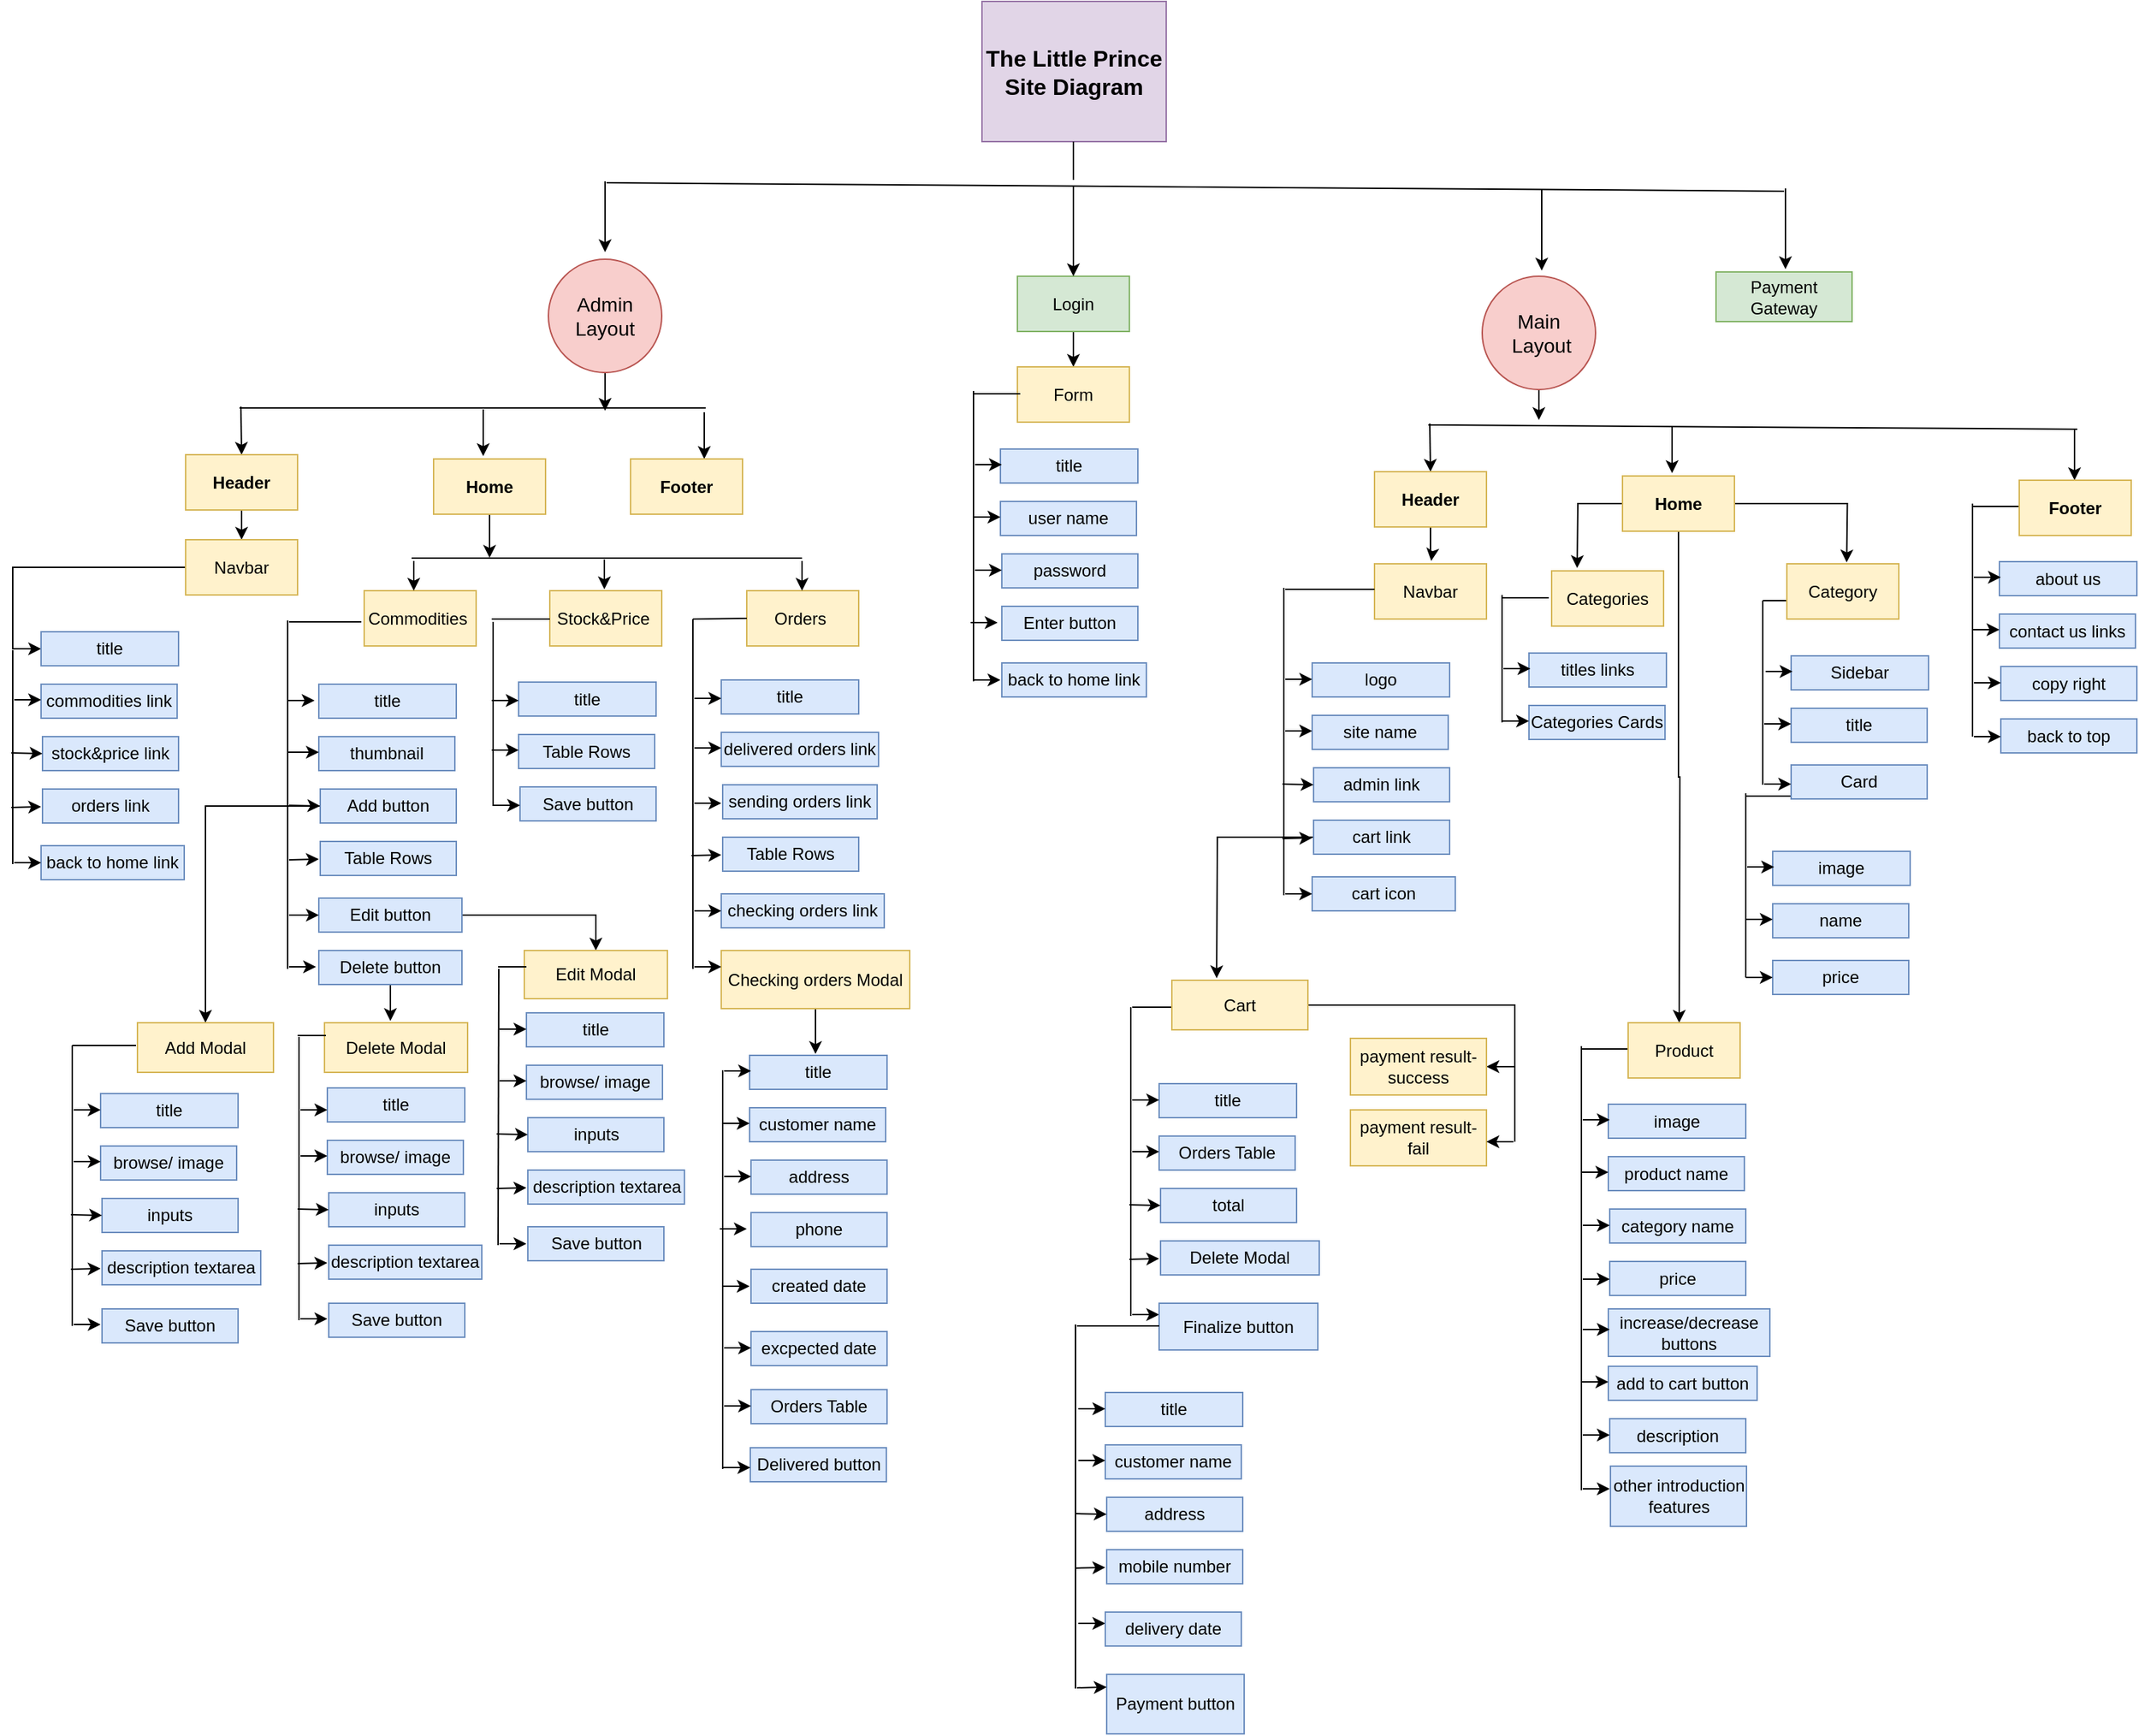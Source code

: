 <mxfile version="20.2.3" type="github">
  <diagram id="jkE2bVl6K5JGCRgV4zIr" name="Page-1">
    <mxGraphModel dx="1951" dy="1211" grid="0" gridSize="10" guides="1" tooltips="1" connect="1" arrows="1" fold="1" page="0" pageScale="1" pageWidth="827" pageHeight="1169" math="0" shadow="0">
      <root>
        <mxCell id="0" />
        <mxCell id="1" parent="0" />
        <mxCell id="2-FnbDXYWDibML0f8TJd-9" style="edgeStyle=orthogonalEdgeStyle;rounded=0;orthogonalLoop=1;jettySize=auto;html=1;" edge="1" parent="1" source="2-FnbDXYWDibML0f8TJd-1">
          <mxGeometry relative="1" as="geometry">
            <mxPoint x="280" y="227" as="targetPoint" />
          </mxGeometry>
        </mxCell>
        <mxCell id="2-FnbDXYWDibML0f8TJd-1" value="&lt;font style=&quot;font-size: 14px;&quot;&gt;Admin Layout&lt;/font&gt;" style="ellipse;whiteSpace=wrap;html=1;aspect=fixed;strokeColor=#b85450;fillColor=#f8cecc;" vertex="1" parent="1">
          <mxGeometry x="240" y="120" width="80" height="80" as="geometry" />
        </mxCell>
        <mxCell id="2-FnbDXYWDibML0f8TJd-241" style="edgeStyle=orthogonalEdgeStyle;rounded=0;orthogonalLoop=1;jettySize=auto;html=1;strokeWidth=1;" edge="1" parent="1" source="2-FnbDXYWDibML0f8TJd-2">
          <mxGeometry relative="1" as="geometry">
            <mxPoint x="939" y="233.512" as="targetPoint" />
          </mxGeometry>
        </mxCell>
        <mxCell id="2-FnbDXYWDibML0f8TJd-2" value="&lt;font style=&quot;font-size: 14px;&quot;&gt;Main&lt;br&gt;&amp;nbsp;Layout&lt;/font&gt;" style="ellipse;whiteSpace=wrap;html=1;aspect=fixed;fillColor=#f8cecc;strokeColor=#b85450;" vertex="1" parent="1">
          <mxGeometry x="899" y="132" width="80" height="80" as="geometry" />
        </mxCell>
        <mxCell id="2-FnbDXYWDibML0f8TJd-3" value="&lt;b&gt;&lt;font style=&quot;font-size: 16px;&quot;&gt;The Little Prince Site Diagram&lt;/font&gt;&lt;/b&gt;" style="rounded=0;whiteSpace=wrap;html=1;fillColor=#e1d5e7;strokeColor=#9673a6;" vertex="1" parent="1">
          <mxGeometry x="546" y="-62" width="130" height="99" as="geometry" />
        </mxCell>
        <mxCell id="2-FnbDXYWDibML0f8TJd-7" value="" style="endArrow=none;html=1;rounded=0;" edge="1" parent="1">
          <mxGeometry width="50" height="50" relative="1" as="geometry">
            <mxPoint x="22" y="225" as="sourcePoint" />
            <mxPoint x="351" y="225" as="targetPoint" />
          </mxGeometry>
        </mxCell>
        <mxCell id="2-FnbDXYWDibML0f8TJd-10" value="" style="endArrow=classic;html=1;rounded=0;" edge="1" parent="1">
          <mxGeometry width="50" height="50" relative="1" as="geometry">
            <mxPoint x="350" y="228" as="sourcePoint" />
            <mxPoint x="350" y="261" as="targetPoint" />
          </mxGeometry>
        </mxCell>
        <mxCell id="2-FnbDXYWDibML0f8TJd-11" value="" style="endArrow=classic;html=1;rounded=0;entryX=0.5;entryY=0;entryDx=0;entryDy=0;" edge="1" parent="1" target="2-FnbDXYWDibML0f8TJd-13">
          <mxGeometry width="50" height="50" relative="1" as="geometry">
            <mxPoint x="23" y="224" as="sourcePoint" />
            <mxPoint x="23" y="257" as="targetPoint" />
          </mxGeometry>
        </mxCell>
        <mxCell id="2-FnbDXYWDibML0f8TJd-12" value="" style="endArrow=classic;html=1;rounded=0;" edge="1" parent="1">
          <mxGeometry width="50" height="50" relative="1" as="geometry">
            <mxPoint x="194" y="226" as="sourcePoint" />
            <mxPoint x="194" y="259" as="targetPoint" />
          </mxGeometry>
        </mxCell>
        <mxCell id="2-FnbDXYWDibML0f8TJd-24" style="edgeStyle=orthogonalEdgeStyle;rounded=0;orthogonalLoop=1;jettySize=auto;html=1;entryX=0.5;entryY=0;entryDx=0;entryDy=0;" edge="1" parent="1" source="2-FnbDXYWDibML0f8TJd-13" target="2-FnbDXYWDibML0f8TJd-19">
          <mxGeometry relative="1" as="geometry" />
        </mxCell>
        <mxCell id="2-FnbDXYWDibML0f8TJd-13" value="&lt;b&gt;Header&lt;/b&gt;" style="rounded=0;whiteSpace=wrap;html=1;strokeColor=#d6b656;fillColor=#fff2cc;" vertex="1" parent="1">
          <mxGeometry x="-16" y="258" width="79" height="39" as="geometry" />
        </mxCell>
        <mxCell id="2-FnbDXYWDibML0f8TJd-39" style="edgeStyle=orthogonalEdgeStyle;rounded=0;orthogonalLoop=1;jettySize=auto;html=1;strokeWidth=1;" edge="1" parent="1" source="2-FnbDXYWDibML0f8TJd-14">
          <mxGeometry relative="1" as="geometry">
            <mxPoint x="198.5" y="330.8" as="targetPoint" />
          </mxGeometry>
        </mxCell>
        <mxCell id="2-FnbDXYWDibML0f8TJd-14" value="&lt;b&gt;Home&lt;/b&gt;" style="rounded=0;whiteSpace=wrap;html=1;strokeColor=#d6b656;fillColor=#fff2cc;" vertex="1" parent="1">
          <mxGeometry x="159" y="261" width="79" height="39" as="geometry" />
        </mxCell>
        <mxCell id="2-FnbDXYWDibML0f8TJd-15" value="&lt;b&gt;Footer&lt;/b&gt;" style="rounded=0;whiteSpace=wrap;html=1;strokeColor=#d6b656;fillColor=#fff2cc;" vertex="1" parent="1">
          <mxGeometry x="298" y="261" width="79" height="39" as="geometry" />
        </mxCell>
        <mxCell id="2-FnbDXYWDibML0f8TJd-27" style="edgeStyle=orthogonalEdgeStyle;rounded=0;orthogonalLoop=1;jettySize=auto;html=1;entryX=0;entryY=0.5;entryDx=0;entryDy=0;strokeWidth=1;" edge="1" parent="1" source="2-FnbDXYWDibML0f8TJd-19" target="2-FnbDXYWDibML0f8TJd-25">
          <mxGeometry relative="1" as="geometry" />
        </mxCell>
        <mxCell id="2-FnbDXYWDibML0f8TJd-19" value="Navbar" style="rounded=0;whiteSpace=wrap;html=1;strokeColor=#d6b656;fillColor=#fff2cc;" vertex="1" parent="1">
          <mxGeometry x="-16" y="318" width="79" height="39" as="geometry" />
        </mxCell>
        <mxCell id="2-FnbDXYWDibML0f8TJd-25" value="title" style="rounded=0;whiteSpace=wrap;html=1;strokeColor=#6c8ebf;fillColor=#dae8fc;" vertex="1" parent="1">
          <mxGeometry x="-118" y="383" width="97" height="24" as="geometry" />
        </mxCell>
        <mxCell id="2-FnbDXYWDibML0f8TJd-26" value="commodities link" style="rounded=0;whiteSpace=wrap;html=1;strokeColor=#6c8ebf;fillColor=#dae8fc;" vertex="1" parent="1">
          <mxGeometry x="-118" y="420" width="96" height="24" as="geometry" />
        </mxCell>
        <mxCell id="2-FnbDXYWDibML0f8TJd-30" value="" style="endArrow=none;html=1;rounded=0;strokeWidth=1;" edge="1" parent="1">
          <mxGeometry width="50" height="50" relative="1" as="geometry">
            <mxPoint x="-138" y="547" as="sourcePoint" />
            <mxPoint x="-138" y="396" as="targetPoint" />
          </mxGeometry>
        </mxCell>
        <mxCell id="2-FnbDXYWDibML0f8TJd-31" value="" style="endArrow=classic;html=1;rounded=0;strokeWidth=1;" edge="1" parent="1">
          <mxGeometry width="50" height="50" relative="1" as="geometry">
            <mxPoint x="-137" y="431" as="sourcePoint" />
            <mxPoint x="-118" y="431" as="targetPoint" />
          </mxGeometry>
        </mxCell>
        <mxCell id="2-FnbDXYWDibML0f8TJd-32" value="stock&amp;amp;price link" style="rounded=0;whiteSpace=wrap;html=1;strokeColor=#6c8ebf;fillColor=#dae8fc;" vertex="1" parent="1">
          <mxGeometry x="-117" y="457" width="96" height="24" as="geometry" />
        </mxCell>
        <mxCell id="2-FnbDXYWDibML0f8TJd-33" value="orders link" style="rounded=0;whiteSpace=wrap;html=1;strokeColor=#6c8ebf;fillColor=#dae8fc;" vertex="1" parent="1">
          <mxGeometry x="-117" y="494" width="96" height="24" as="geometry" />
        </mxCell>
        <mxCell id="2-FnbDXYWDibML0f8TJd-34" value="back to home link" style="rounded=0;whiteSpace=wrap;html=1;strokeColor=#6c8ebf;fillColor=#dae8fc;" vertex="1" parent="1">
          <mxGeometry x="-118" y="534" width="101" height="24" as="geometry" />
        </mxCell>
        <mxCell id="2-FnbDXYWDibML0f8TJd-35" value="" style="endArrow=classic;html=1;rounded=0;strokeWidth=1;entryX=0;entryY=0.5;entryDx=0;entryDy=0;" edge="1" parent="1" target="2-FnbDXYWDibML0f8TJd-32">
          <mxGeometry width="50" height="50" relative="1" as="geometry">
            <mxPoint x="-139" y="468.5" as="sourcePoint" />
            <mxPoint x="-120" y="469.5" as="targetPoint" />
          </mxGeometry>
        </mxCell>
        <mxCell id="2-FnbDXYWDibML0f8TJd-36" value="" style="endArrow=classic;html=1;rounded=0;strokeWidth=1;entryX=0;entryY=0.5;entryDx=0;entryDy=0;" edge="1" parent="1">
          <mxGeometry width="50" height="50" relative="1" as="geometry">
            <mxPoint x="-139" y="507" as="sourcePoint" />
            <mxPoint x="-118" y="506.5" as="targetPoint" />
          </mxGeometry>
        </mxCell>
        <mxCell id="2-FnbDXYWDibML0f8TJd-37" value="" style="endArrow=classic;html=1;rounded=0;strokeWidth=1;" edge="1" parent="1">
          <mxGeometry width="50" height="50" relative="1" as="geometry">
            <mxPoint x="-137" y="546" as="sourcePoint" />
            <mxPoint x="-118" y="546" as="targetPoint" />
          </mxGeometry>
        </mxCell>
        <mxCell id="2-FnbDXYWDibML0f8TJd-38" value="" style="endArrow=none;html=1;rounded=0;strokeWidth=1;" edge="1" parent="1">
          <mxGeometry width="50" height="50" relative="1" as="geometry">
            <mxPoint x="143.5" y="331" as="sourcePoint" />
            <mxPoint x="419" y="331" as="targetPoint" />
          </mxGeometry>
        </mxCell>
        <mxCell id="2-FnbDXYWDibML0f8TJd-40" value="Commodities&amp;nbsp;" style="rounded=0;whiteSpace=wrap;html=1;strokeColor=#d6b656;fillColor=#fff2cc;" vertex="1" parent="1">
          <mxGeometry x="110" y="354" width="79" height="39" as="geometry" />
        </mxCell>
        <mxCell id="2-FnbDXYWDibML0f8TJd-43" value="Stock&amp;amp;Price&amp;nbsp;" style="rounded=0;whiteSpace=wrap;html=1;strokeColor=#d6b656;fillColor=#fff2cc;" vertex="1" parent="1">
          <mxGeometry x="241" y="354" width="79" height="39" as="geometry" />
        </mxCell>
        <mxCell id="2-FnbDXYWDibML0f8TJd-44" value="Orders&amp;nbsp;" style="rounded=0;whiteSpace=wrap;html=1;strokeColor=#d6b656;fillColor=#fff2cc;" vertex="1" parent="1">
          <mxGeometry x="380" y="354" width="79" height="39" as="geometry" />
        </mxCell>
        <mxCell id="2-FnbDXYWDibML0f8TJd-45" style="edgeStyle=orthogonalEdgeStyle;rounded=0;orthogonalLoop=1;jettySize=auto;html=1;entryX=0.5;entryY=0;entryDx=0;entryDy=0;" edge="1" parent="1">
          <mxGeometry relative="1" as="geometry">
            <mxPoint x="145" y="333" as="sourcePoint" />
            <mxPoint x="145" y="354" as="targetPoint" />
          </mxGeometry>
        </mxCell>
        <mxCell id="2-FnbDXYWDibML0f8TJd-46" style="edgeStyle=orthogonalEdgeStyle;rounded=0;orthogonalLoop=1;jettySize=auto;html=1;entryX=0.5;entryY=0;entryDx=0;entryDy=0;" edge="1" parent="1">
          <mxGeometry relative="1" as="geometry">
            <mxPoint x="419" y="333" as="sourcePoint" />
            <mxPoint x="419" y="354" as="targetPoint" />
            <Array as="points">
              <mxPoint x="419" y="340" />
              <mxPoint x="419" y="340" />
            </Array>
          </mxGeometry>
        </mxCell>
        <mxCell id="2-FnbDXYWDibML0f8TJd-47" style="edgeStyle=orthogonalEdgeStyle;rounded=0;orthogonalLoop=1;jettySize=auto;html=1;entryX=0.5;entryY=0;entryDx=0;entryDy=0;" edge="1" parent="1">
          <mxGeometry relative="1" as="geometry">
            <mxPoint x="279.5" y="332" as="sourcePoint" />
            <mxPoint x="279.5" y="353" as="targetPoint" />
          </mxGeometry>
        </mxCell>
        <mxCell id="2-FnbDXYWDibML0f8TJd-49" value="title" style="rounded=0;whiteSpace=wrap;html=1;strokeColor=#6c8ebf;fillColor=#dae8fc;" vertex="1" parent="1">
          <mxGeometry x="78" y="420" width="97" height="24" as="geometry" />
        </mxCell>
        <mxCell id="2-FnbDXYWDibML0f8TJd-50" value="thumbnail" style="rounded=0;whiteSpace=wrap;html=1;strokeColor=#6c8ebf;fillColor=#dae8fc;" vertex="1" parent="1">
          <mxGeometry x="78" y="457" width="96" height="24" as="geometry" />
        </mxCell>
        <mxCell id="2-FnbDXYWDibML0f8TJd-51" value="" style="endArrow=none;html=1;rounded=0;strokeWidth=1;" edge="1" parent="1">
          <mxGeometry width="50" height="50" relative="1" as="geometry">
            <mxPoint x="56" y="621" as="sourcePoint" />
            <mxPoint x="56" y="375" as="targetPoint" />
          </mxGeometry>
        </mxCell>
        <mxCell id="2-FnbDXYWDibML0f8TJd-52" value="" style="endArrow=classic;html=1;rounded=0;strokeWidth=1;" edge="1" parent="1">
          <mxGeometry width="50" height="50" relative="1" as="geometry">
            <mxPoint x="56" y="468" as="sourcePoint" />
            <mxPoint x="78" y="468" as="targetPoint" />
          </mxGeometry>
        </mxCell>
        <mxCell id="2-FnbDXYWDibML0f8TJd-95" style="edgeStyle=orthogonalEdgeStyle;rounded=0;orthogonalLoop=1;jettySize=auto;html=1;strokeWidth=1;entryX=0.5;entryY=0;entryDx=0;entryDy=0;" edge="1" parent="1" source="2-FnbDXYWDibML0f8TJd-53" target="2-FnbDXYWDibML0f8TJd-96">
          <mxGeometry relative="1" as="geometry">
            <mxPoint x="12.918" y="636.821" as="targetPoint" />
          </mxGeometry>
        </mxCell>
        <mxCell id="2-FnbDXYWDibML0f8TJd-53" value="Add button" style="rounded=0;whiteSpace=wrap;html=1;strokeColor=#6c8ebf;fillColor=#dae8fc;" vertex="1" parent="1">
          <mxGeometry x="79" y="494" width="96" height="24" as="geometry" />
        </mxCell>
        <mxCell id="2-FnbDXYWDibML0f8TJd-54" value="Table Rows" style="rounded=0;whiteSpace=wrap;html=1;strokeColor=#6c8ebf;fillColor=#dae8fc;" vertex="1" parent="1">
          <mxGeometry x="79" y="531" width="96" height="24" as="geometry" />
        </mxCell>
        <mxCell id="2-FnbDXYWDibML0f8TJd-138" style="edgeStyle=orthogonalEdgeStyle;rounded=0;orthogonalLoop=1;jettySize=auto;html=1;strokeWidth=1;" edge="1" parent="1" source="2-FnbDXYWDibML0f8TJd-55" target="2-FnbDXYWDibML0f8TJd-98">
          <mxGeometry relative="1" as="geometry" />
        </mxCell>
        <mxCell id="2-FnbDXYWDibML0f8TJd-55" value="Edit button" style="rounded=0;whiteSpace=wrap;html=1;strokeColor=#6c8ebf;fillColor=#dae8fc;" vertex="1" parent="1">
          <mxGeometry x="78" y="571" width="101" height="24" as="geometry" />
        </mxCell>
        <mxCell id="2-FnbDXYWDibML0f8TJd-56" value="" style="endArrow=classic;html=1;rounded=0;strokeWidth=1;entryX=0;entryY=0.5;entryDx=0;entryDy=0;" edge="1" target="2-FnbDXYWDibML0f8TJd-53" parent="1">
          <mxGeometry width="50" height="50" relative="1" as="geometry">
            <mxPoint x="57" y="505.5" as="sourcePoint" />
            <mxPoint x="76" y="506.5" as="targetPoint" />
          </mxGeometry>
        </mxCell>
        <mxCell id="2-FnbDXYWDibML0f8TJd-57" value="" style="endArrow=classic;html=1;rounded=0;strokeWidth=1;entryX=0;entryY=0.5;entryDx=0;entryDy=0;" edge="1" parent="1">
          <mxGeometry width="50" height="50" relative="1" as="geometry">
            <mxPoint x="57" y="544" as="sourcePoint" />
            <mxPoint x="78" y="543.5" as="targetPoint" />
          </mxGeometry>
        </mxCell>
        <mxCell id="2-FnbDXYWDibML0f8TJd-58" value="" style="endArrow=classic;html=1;rounded=0;strokeWidth=1;" edge="1" parent="1">
          <mxGeometry width="50" height="50" relative="1" as="geometry">
            <mxPoint x="57" y="583" as="sourcePoint" />
            <mxPoint x="78" y="583" as="targetPoint" />
          </mxGeometry>
        </mxCell>
        <mxCell id="2-FnbDXYWDibML0f8TJd-59" value="title" style="rounded=0;whiteSpace=wrap;html=1;strokeColor=#6c8ebf;fillColor=#dae8fc;" vertex="1" parent="1">
          <mxGeometry x="219" y="418.5" width="97" height="24" as="geometry" />
        </mxCell>
        <mxCell id="2-FnbDXYWDibML0f8TJd-60" value="Table Rows" style="rounded=0;whiteSpace=wrap;html=1;strokeColor=#6c8ebf;fillColor=#dae8fc;" vertex="1" parent="1">
          <mxGeometry x="219" y="455.5" width="96" height="24" as="geometry" />
        </mxCell>
        <mxCell id="2-FnbDXYWDibML0f8TJd-61" value="" style="endArrow=none;html=1;rounded=0;strokeWidth=1;" edge="1" parent="1">
          <mxGeometry width="50" height="50" relative="1" as="geometry">
            <mxPoint x="201" y="506" as="sourcePoint" />
            <mxPoint x="201" y="376" as="targetPoint" />
          </mxGeometry>
        </mxCell>
        <mxCell id="2-FnbDXYWDibML0f8TJd-62" value="" style="endArrow=classic;html=1;rounded=0;strokeWidth=1;" edge="1" parent="1">
          <mxGeometry width="50" height="50" relative="1" as="geometry">
            <mxPoint x="200" y="466.5" as="sourcePoint" />
            <mxPoint x="219" y="466.5" as="targetPoint" />
          </mxGeometry>
        </mxCell>
        <mxCell id="2-FnbDXYWDibML0f8TJd-63" value="Save button" style="rounded=0;whiteSpace=wrap;html=1;strokeColor=#6c8ebf;fillColor=#dae8fc;" vertex="1" parent="1">
          <mxGeometry x="220" y="492.5" width="96" height="24" as="geometry" />
        </mxCell>
        <mxCell id="2-FnbDXYWDibML0f8TJd-69" value="title" style="rounded=0;whiteSpace=wrap;html=1;strokeColor=#6c8ebf;fillColor=#dae8fc;" vertex="1" parent="1">
          <mxGeometry x="362" y="417" width="97" height="24" as="geometry" />
        </mxCell>
        <mxCell id="2-FnbDXYWDibML0f8TJd-70" value="delivered orders link" style="rounded=0;whiteSpace=wrap;html=1;strokeColor=#6c8ebf;fillColor=#dae8fc;" vertex="1" parent="1">
          <mxGeometry x="362" y="454" width="111" height="24" as="geometry" />
        </mxCell>
        <mxCell id="2-FnbDXYWDibML0f8TJd-71" value="" style="endArrow=none;html=1;rounded=0;strokeWidth=1;" edge="1" parent="1">
          <mxGeometry width="50" height="50" relative="1" as="geometry">
            <mxPoint x="342" y="621" as="sourcePoint" />
            <mxPoint x="342" y="374" as="targetPoint" />
          </mxGeometry>
        </mxCell>
        <mxCell id="2-FnbDXYWDibML0f8TJd-72" value="" style="endArrow=classic;html=1;rounded=0;strokeWidth=1;" edge="1" parent="1">
          <mxGeometry width="50" height="50" relative="1" as="geometry">
            <mxPoint x="343" y="465" as="sourcePoint" />
            <mxPoint x="362" y="465" as="targetPoint" />
          </mxGeometry>
        </mxCell>
        <mxCell id="2-FnbDXYWDibML0f8TJd-73" value="sending orders link" style="rounded=0;whiteSpace=wrap;html=1;strokeColor=#6c8ebf;fillColor=#dae8fc;" vertex="1" parent="1">
          <mxGeometry x="363" y="491" width="109" height="24" as="geometry" />
        </mxCell>
        <mxCell id="2-FnbDXYWDibML0f8TJd-74" value="Table Rows" style="rounded=0;whiteSpace=wrap;html=1;strokeColor=#6c8ebf;fillColor=#dae8fc;" vertex="1" parent="1">
          <mxGeometry x="363" y="528" width="96" height="24" as="geometry" />
        </mxCell>
        <mxCell id="2-FnbDXYWDibML0f8TJd-75" value="checking orders link" style="rounded=0;whiteSpace=wrap;html=1;strokeColor=#6c8ebf;fillColor=#dae8fc;" vertex="1" parent="1">
          <mxGeometry x="362" y="568" width="115" height="24" as="geometry" />
        </mxCell>
        <mxCell id="2-FnbDXYWDibML0f8TJd-77" value="" style="endArrow=classic;html=1;rounded=0;strokeWidth=1;entryX=0;entryY=0.5;entryDx=0;entryDy=0;" edge="1" parent="1">
          <mxGeometry width="50" height="50" relative="1" as="geometry">
            <mxPoint x="341" y="541" as="sourcePoint" />
            <mxPoint x="362" y="540.5" as="targetPoint" />
          </mxGeometry>
        </mxCell>
        <mxCell id="2-FnbDXYWDibML0f8TJd-78" value="" style="endArrow=classic;html=1;rounded=0;strokeWidth=1;" edge="1" parent="1">
          <mxGeometry width="50" height="50" relative="1" as="geometry">
            <mxPoint x="343" y="580" as="sourcePoint" />
            <mxPoint x="362" y="580" as="targetPoint" />
          </mxGeometry>
        </mxCell>
        <mxCell id="2-FnbDXYWDibML0f8TJd-81" value="" style="endArrow=none;html=1;rounded=0;strokeWidth=1;" edge="1" parent="1">
          <mxGeometry width="50" height="50" relative="1" as="geometry">
            <mxPoint x="57" y="376" as="sourcePoint" />
            <mxPoint x="108" y="376" as="targetPoint" />
          </mxGeometry>
        </mxCell>
        <mxCell id="2-FnbDXYWDibML0f8TJd-82" value="" style="endArrow=none;html=1;rounded=0;strokeWidth=1;" edge="1" parent="1">
          <mxGeometry width="50" height="50" relative="1" as="geometry">
            <mxPoint x="200" y="374" as="sourcePoint" />
            <mxPoint x="241" y="374" as="targetPoint" />
          </mxGeometry>
        </mxCell>
        <mxCell id="2-FnbDXYWDibML0f8TJd-83" value="" style="endArrow=none;html=1;rounded=0;strokeWidth=1;entryX=0;entryY=0.5;entryDx=0;entryDy=0;" edge="1" parent="1" target="2-FnbDXYWDibML0f8TJd-44">
          <mxGeometry width="50" height="50" relative="1" as="geometry">
            <mxPoint x="342" y="374" as="sourcePoint" />
            <mxPoint x="398" y="360" as="targetPoint" />
          </mxGeometry>
        </mxCell>
        <mxCell id="2-FnbDXYWDibML0f8TJd-187" style="edgeStyle=orthogonalEdgeStyle;rounded=0;orthogonalLoop=1;jettySize=auto;html=1;strokeWidth=1;" edge="1" parent="1" source="2-FnbDXYWDibML0f8TJd-84">
          <mxGeometry relative="1" as="geometry">
            <mxPoint x="428.5" y="681.012" as="targetPoint" />
          </mxGeometry>
        </mxCell>
        <mxCell id="2-FnbDXYWDibML0f8TJd-84" value="Checking orders Modal" style="rounded=0;whiteSpace=wrap;html=1;strokeColor=#d6b656;fillColor=#fff2cc;" vertex="1" parent="1">
          <mxGeometry x="362" y="608" width="133" height="41" as="geometry" />
        </mxCell>
        <mxCell id="2-FnbDXYWDibML0f8TJd-85" value="" style="endArrow=classic;html=1;rounded=0;strokeWidth=1;" edge="1" parent="1">
          <mxGeometry width="50" height="50" relative="1" as="geometry">
            <mxPoint x="343" y="619.5" as="sourcePoint" />
            <mxPoint x="362" y="619.5" as="targetPoint" />
          </mxGeometry>
        </mxCell>
        <mxCell id="2-FnbDXYWDibML0f8TJd-99" style="edgeStyle=orthogonalEdgeStyle;rounded=0;orthogonalLoop=1;jettySize=auto;html=1;strokeWidth=1;" edge="1" parent="1" source="2-FnbDXYWDibML0f8TJd-86">
          <mxGeometry relative="1" as="geometry">
            <mxPoint x="128.5" y="657.73" as="targetPoint" />
          </mxGeometry>
        </mxCell>
        <mxCell id="2-FnbDXYWDibML0f8TJd-86" value="Delete button" style="rounded=0;whiteSpace=wrap;html=1;strokeColor=#6c8ebf;fillColor=#dae8fc;" vertex="1" parent="1">
          <mxGeometry x="78" y="608" width="101" height="24" as="geometry" />
        </mxCell>
        <mxCell id="2-FnbDXYWDibML0f8TJd-87" value="" style="endArrow=classic;html=1;rounded=0;strokeWidth=1;" edge="1" parent="1">
          <mxGeometry width="50" height="50" relative="1" as="geometry">
            <mxPoint x="57" y="619.5" as="sourcePoint" />
            <mxPoint x="76" y="619.5" as="targetPoint" />
          </mxGeometry>
        </mxCell>
        <mxCell id="2-FnbDXYWDibML0f8TJd-88" value="" style="endArrow=classic;html=1;rounded=0;strokeWidth=1;" edge="1" parent="1">
          <mxGeometry width="50" height="50" relative="1" as="geometry">
            <mxPoint x="201" y="505.5" as="sourcePoint" />
            <mxPoint x="220" y="505.5" as="targetPoint" />
          </mxGeometry>
        </mxCell>
        <mxCell id="2-FnbDXYWDibML0f8TJd-89" value="" style="endArrow=classic;html=1;rounded=0;strokeWidth=1;" edge="1" parent="1">
          <mxGeometry width="50" height="50" relative="1" as="geometry">
            <mxPoint x="56" y="431.5" as="sourcePoint" />
            <mxPoint x="75" y="431.5" as="targetPoint" />
          </mxGeometry>
        </mxCell>
        <mxCell id="2-FnbDXYWDibML0f8TJd-90" value="" style="endArrow=classic;html=1;rounded=0;strokeWidth=1;" edge="1" parent="1">
          <mxGeometry width="50" height="50" relative="1" as="geometry">
            <mxPoint x="200" y="431.5" as="sourcePoint" />
            <mxPoint x="219" y="431.5" as="targetPoint" />
          </mxGeometry>
        </mxCell>
        <mxCell id="2-FnbDXYWDibML0f8TJd-91" value="" style="endArrow=classic;html=1;rounded=0;strokeWidth=1;" edge="1" parent="1">
          <mxGeometry width="50" height="50" relative="1" as="geometry">
            <mxPoint x="343" y="430" as="sourcePoint" />
            <mxPoint x="362" y="430" as="targetPoint" />
          </mxGeometry>
        </mxCell>
        <mxCell id="2-FnbDXYWDibML0f8TJd-94" value="" style="endArrow=classic;html=1;rounded=0;strokeWidth=1;" edge="1" parent="1">
          <mxGeometry width="50" height="50" relative="1" as="geometry">
            <mxPoint x="343" y="504" as="sourcePoint" />
            <mxPoint x="362" y="504" as="targetPoint" />
          </mxGeometry>
        </mxCell>
        <mxCell id="2-FnbDXYWDibML0f8TJd-96" value="Add Modal" style="rounded=0;whiteSpace=wrap;html=1;strokeColor=#d6b656;fillColor=#fff2cc;" vertex="1" parent="1">
          <mxGeometry x="-50" y="659" width="96" height="35" as="geometry" />
        </mxCell>
        <mxCell id="2-FnbDXYWDibML0f8TJd-98" value="Edit Modal" style="rounded=0;whiteSpace=wrap;html=1;strokeColor=#d6b656;fillColor=#fff2cc;" vertex="1" parent="1">
          <mxGeometry x="223" y="608" width="101" height="34" as="geometry" />
        </mxCell>
        <mxCell id="2-FnbDXYWDibML0f8TJd-100" value="Delete Modal" style="rounded=0;whiteSpace=wrap;html=1;strokeColor=#d6b656;fillColor=#fff2cc;" vertex="1" parent="1">
          <mxGeometry x="82" y="659" width="101" height="35" as="geometry" />
        </mxCell>
        <mxCell id="2-FnbDXYWDibML0f8TJd-101" value="title" style="rounded=0;whiteSpace=wrap;html=1;strokeColor=#6c8ebf;fillColor=#dae8fc;" vertex="1" parent="1">
          <mxGeometry x="-76" y="709" width="97" height="24" as="geometry" />
        </mxCell>
        <mxCell id="2-FnbDXYWDibML0f8TJd-102" value="browse/ image" style="rounded=0;whiteSpace=wrap;html=1;strokeColor=#6c8ebf;fillColor=#dae8fc;" vertex="1" parent="1">
          <mxGeometry x="-76" y="746" width="96" height="24" as="geometry" />
        </mxCell>
        <mxCell id="2-FnbDXYWDibML0f8TJd-103" value="" style="endArrow=none;html=1;rounded=0;strokeWidth=1;" edge="1" parent="1">
          <mxGeometry width="50" height="50" relative="1" as="geometry">
            <mxPoint x="-96" y="873" as="sourcePoint" />
            <mxPoint x="-96" y="675" as="targetPoint" />
          </mxGeometry>
        </mxCell>
        <mxCell id="2-FnbDXYWDibML0f8TJd-104" value="" style="endArrow=classic;html=1;rounded=0;strokeWidth=1;" edge="1" parent="1">
          <mxGeometry width="50" height="50" relative="1" as="geometry">
            <mxPoint x="-95" y="757" as="sourcePoint" />
            <mxPoint x="-76" y="757" as="targetPoint" />
          </mxGeometry>
        </mxCell>
        <mxCell id="2-FnbDXYWDibML0f8TJd-105" value="inputs" style="rounded=0;whiteSpace=wrap;html=1;strokeColor=#6c8ebf;fillColor=#dae8fc;" vertex="1" parent="1">
          <mxGeometry x="-75" y="783" width="96" height="24" as="geometry" />
        </mxCell>
        <mxCell id="2-FnbDXYWDibML0f8TJd-106" value="description textarea" style="rounded=0;whiteSpace=wrap;html=1;strokeColor=#6c8ebf;fillColor=#dae8fc;" vertex="1" parent="1">
          <mxGeometry x="-75" y="820" width="112" height="24" as="geometry" />
        </mxCell>
        <mxCell id="2-FnbDXYWDibML0f8TJd-107" value="" style="endArrow=classic;html=1;rounded=0;strokeWidth=1;entryX=0;entryY=0.5;entryDx=0;entryDy=0;" edge="1" target="2-FnbDXYWDibML0f8TJd-105" parent="1">
          <mxGeometry width="50" height="50" relative="1" as="geometry">
            <mxPoint x="-97" y="794.5" as="sourcePoint" />
            <mxPoint x="-78" y="795.5" as="targetPoint" />
          </mxGeometry>
        </mxCell>
        <mxCell id="2-FnbDXYWDibML0f8TJd-108" value="" style="endArrow=classic;html=1;rounded=0;strokeWidth=1;entryX=0;entryY=0.5;entryDx=0;entryDy=0;" edge="1" parent="1">
          <mxGeometry width="50" height="50" relative="1" as="geometry">
            <mxPoint x="-97" y="833" as="sourcePoint" />
            <mxPoint x="-76" y="832.5" as="targetPoint" />
          </mxGeometry>
        </mxCell>
        <mxCell id="2-FnbDXYWDibML0f8TJd-109" value="" style="endArrow=classic;html=1;rounded=0;strokeWidth=1;" edge="1" parent="1">
          <mxGeometry width="50" height="50" relative="1" as="geometry">
            <mxPoint x="-95" y="872" as="sourcePoint" />
            <mxPoint x="-76" y="872" as="targetPoint" />
          </mxGeometry>
        </mxCell>
        <mxCell id="2-FnbDXYWDibML0f8TJd-110" value="title" style="rounded=0;whiteSpace=wrap;html=1;strokeColor=#6c8ebf;fillColor=#dae8fc;" vertex="1" parent="1">
          <mxGeometry x="84" y="705" width="97" height="24" as="geometry" />
        </mxCell>
        <mxCell id="2-FnbDXYWDibML0f8TJd-111" value="browse/ image" style="rounded=0;whiteSpace=wrap;html=1;strokeColor=#6c8ebf;fillColor=#dae8fc;" vertex="1" parent="1">
          <mxGeometry x="84" y="742" width="96" height="24" as="geometry" />
        </mxCell>
        <mxCell id="2-FnbDXYWDibML0f8TJd-112" value="" style="endArrow=none;html=1;rounded=0;strokeWidth=1;" edge="1" parent="1">
          <mxGeometry width="50" height="50" relative="1" as="geometry">
            <mxPoint x="64" y="869" as="sourcePoint" />
            <mxPoint x="64" y="669" as="targetPoint" />
          </mxGeometry>
        </mxCell>
        <mxCell id="2-FnbDXYWDibML0f8TJd-113" value="" style="endArrow=classic;html=1;rounded=0;strokeWidth=1;" edge="1" parent="1">
          <mxGeometry width="50" height="50" relative="1" as="geometry">
            <mxPoint x="65" y="753" as="sourcePoint" />
            <mxPoint x="84" y="753" as="targetPoint" />
          </mxGeometry>
        </mxCell>
        <mxCell id="2-FnbDXYWDibML0f8TJd-114" value="inputs" style="rounded=0;whiteSpace=wrap;html=1;strokeColor=#6c8ebf;fillColor=#dae8fc;" vertex="1" parent="1">
          <mxGeometry x="85" y="779" width="96" height="24" as="geometry" />
        </mxCell>
        <mxCell id="2-FnbDXYWDibML0f8TJd-115" value="description textarea" style="rounded=0;whiteSpace=wrap;html=1;strokeColor=#6c8ebf;fillColor=#dae8fc;" vertex="1" parent="1">
          <mxGeometry x="85" y="816" width="108" height="24" as="geometry" />
        </mxCell>
        <mxCell id="2-FnbDXYWDibML0f8TJd-116" value="" style="endArrow=classic;html=1;rounded=0;strokeWidth=1;entryX=0;entryY=0.5;entryDx=0;entryDy=0;" edge="1" target="2-FnbDXYWDibML0f8TJd-114" parent="1">
          <mxGeometry width="50" height="50" relative="1" as="geometry">
            <mxPoint x="63" y="790.5" as="sourcePoint" />
            <mxPoint x="82" y="791.5" as="targetPoint" />
          </mxGeometry>
        </mxCell>
        <mxCell id="2-FnbDXYWDibML0f8TJd-117" value="" style="endArrow=classic;html=1;rounded=0;strokeWidth=1;entryX=0;entryY=0.5;entryDx=0;entryDy=0;" edge="1" parent="1">
          <mxGeometry width="50" height="50" relative="1" as="geometry">
            <mxPoint x="63" y="829" as="sourcePoint" />
            <mxPoint x="84" y="828.5" as="targetPoint" />
          </mxGeometry>
        </mxCell>
        <mxCell id="2-FnbDXYWDibML0f8TJd-118" value="" style="endArrow=classic;html=1;rounded=0;strokeWidth=1;" edge="1" parent="1">
          <mxGeometry width="50" height="50" relative="1" as="geometry">
            <mxPoint x="65" y="868" as="sourcePoint" />
            <mxPoint x="84" y="868" as="targetPoint" />
          </mxGeometry>
        </mxCell>
        <mxCell id="2-FnbDXYWDibML0f8TJd-139" value="title" style="rounded=0;whiteSpace=wrap;html=1;strokeColor=#6c8ebf;fillColor=#dae8fc;" vertex="1" parent="1">
          <mxGeometry x="224.5" y="652" width="97" height="24" as="geometry" />
        </mxCell>
        <mxCell id="2-FnbDXYWDibML0f8TJd-140" value="browse/ image" style="rounded=0;whiteSpace=wrap;html=1;strokeColor=#6c8ebf;fillColor=#dae8fc;" vertex="1" parent="1">
          <mxGeometry x="224.5" y="689" width="96" height="24" as="geometry" />
        </mxCell>
        <mxCell id="2-FnbDXYWDibML0f8TJd-141" value="" style="endArrow=none;html=1;rounded=0;strokeWidth=1;" edge="1" parent="1">
          <mxGeometry width="50" height="50" relative="1" as="geometry">
            <mxPoint x="204.5" y="816" as="sourcePoint" />
            <mxPoint x="205" y="621" as="targetPoint" />
          </mxGeometry>
        </mxCell>
        <mxCell id="2-FnbDXYWDibML0f8TJd-142" value="" style="endArrow=classic;html=1;rounded=0;strokeWidth=1;" edge="1" parent="1">
          <mxGeometry width="50" height="50" relative="1" as="geometry">
            <mxPoint x="205.5" y="700" as="sourcePoint" />
            <mxPoint x="224.5" y="700" as="targetPoint" />
          </mxGeometry>
        </mxCell>
        <mxCell id="2-FnbDXYWDibML0f8TJd-143" value="inputs" style="rounded=0;whiteSpace=wrap;html=1;strokeColor=#6c8ebf;fillColor=#dae8fc;" vertex="1" parent="1">
          <mxGeometry x="225.5" y="726" width="96" height="24" as="geometry" />
        </mxCell>
        <mxCell id="2-FnbDXYWDibML0f8TJd-144" value="description textarea" style="rounded=0;whiteSpace=wrap;html=1;strokeColor=#6c8ebf;fillColor=#dae8fc;" vertex="1" parent="1">
          <mxGeometry x="225.5" y="763" width="110.5" height="24" as="geometry" />
        </mxCell>
        <mxCell id="2-FnbDXYWDibML0f8TJd-145" value="" style="endArrow=classic;html=1;rounded=0;strokeWidth=1;entryX=0;entryY=0.5;entryDx=0;entryDy=0;" edge="1" target="2-FnbDXYWDibML0f8TJd-143" parent="1">
          <mxGeometry width="50" height="50" relative="1" as="geometry">
            <mxPoint x="203.5" y="737.5" as="sourcePoint" />
            <mxPoint x="222.5" y="738.5" as="targetPoint" />
          </mxGeometry>
        </mxCell>
        <mxCell id="2-FnbDXYWDibML0f8TJd-146" value="" style="endArrow=classic;html=1;rounded=0;strokeWidth=1;entryX=0;entryY=0.5;entryDx=0;entryDy=0;" edge="1" parent="1">
          <mxGeometry width="50" height="50" relative="1" as="geometry">
            <mxPoint x="203.5" y="776" as="sourcePoint" />
            <mxPoint x="224.5" y="775.5" as="targetPoint" />
          </mxGeometry>
        </mxCell>
        <mxCell id="2-FnbDXYWDibML0f8TJd-147" value="" style="endArrow=classic;html=1;rounded=0;strokeWidth=1;" edge="1" parent="1">
          <mxGeometry width="50" height="50" relative="1" as="geometry">
            <mxPoint x="205.5" y="815" as="sourcePoint" />
            <mxPoint x="224.5" y="815" as="targetPoint" />
          </mxGeometry>
        </mxCell>
        <mxCell id="2-FnbDXYWDibML0f8TJd-150" value="" style="endArrow=none;html=1;rounded=0;strokeWidth=1;" edge="1" parent="1">
          <mxGeometry width="50" height="50" relative="1" as="geometry">
            <mxPoint x="63" y="668" as="sourcePoint" />
            <mxPoint x="83" y="668" as="targetPoint" />
          </mxGeometry>
        </mxCell>
        <mxCell id="2-FnbDXYWDibML0f8TJd-151" value="" style="endArrow=none;html=1;rounded=0;strokeWidth=1;" edge="1" parent="1">
          <mxGeometry width="50" height="50" relative="1" as="geometry">
            <mxPoint x="204.5" y="619.5" as="sourcePoint" />
            <mxPoint x="224.5" y="619.5" as="targetPoint" />
          </mxGeometry>
        </mxCell>
        <mxCell id="2-FnbDXYWDibML0f8TJd-152" value="" style="endArrow=none;html=1;rounded=0;strokeWidth=1;" edge="1" parent="1">
          <mxGeometry width="50" height="50" relative="1" as="geometry">
            <mxPoint x="-96" y="675" as="sourcePoint" />
            <mxPoint x="-51" y="675" as="targetPoint" />
          </mxGeometry>
        </mxCell>
        <mxCell id="2-FnbDXYWDibML0f8TJd-153" value="Save button" style="rounded=0;whiteSpace=wrap;html=1;strokeColor=#6c8ebf;fillColor=#dae8fc;" vertex="1" parent="1">
          <mxGeometry x="-75" y="861" width="96" height="24" as="geometry" />
        </mxCell>
        <mxCell id="2-FnbDXYWDibML0f8TJd-154" value="Save button" style="rounded=0;whiteSpace=wrap;html=1;strokeColor=#6c8ebf;fillColor=#dae8fc;" vertex="1" parent="1">
          <mxGeometry x="85" y="857" width="96" height="24" as="geometry" />
        </mxCell>
        <mxCell id="2-FnbDXYWDibML0f8TJd-155" value="Save button" style="rounded=0;whiteSpace=wrap;html=1;strokeColor=#6c8ebf;fillColor=#dae8fc;" vertex="1" parent="1">
          <mxGeometry x="225.5" y="803" width="96" height="24" as="geometry" />
        </mxCell>
        <mxCell id="2-FnbDXYWDibML0f8TJd-167" value="title" style="rounded=0;whiteSpace=wrap;html=1;strokeColor=#6c8ebf;fillColor=#dae8fc;" vertex="1" parent="1">
          <mxGeometry x="382" y="682" width="97" height="24" as="geometry" />
        </mxCell>
        <mxCell id="2-FnbDXYWDibML0f8TJd-168" value="customer name" style="rounded=0;whiteSpace=wrap;html=1;strokeColor=#6c8ebf;fillColor=#dae8fc;" vertex="1" parent="1">
          <mxGeometry x="382" y="719" width="96" height="24" as="geometry" />
        </mxCell>
        <mxCell id="2-FnbDXYWDibML0f8TJd-169" value="" style="endArrow=none;html=1;rounded=0;strokeWidth=1;" edge="1" parent="1">
          <mxGeometry width="50" height="50" relative="1" as="geometry">
            <mxPoint x="363" y="974" as="sourcePoint" />
            <mxPoint x="363" y="692.5" as="targetPoint" />
          </mxGeometry>
        </mxCell>
        <mxCell id="2-FnbDXYWDibML0f8TJd-170" value="" style="endArrow=classic;html=1;rounded=0;strokeWidth=1;" edge="1" parent="1">
          <mxGeometry width="50" height="50" relative="1" as="geometry">
            <mxPoint x="363" y="730" as="sourcePoint" />
            <mxPoint x="382" y="730" as="targetPoint" />
          </mxGeometry>
        </mxCell>
        <mxCell id="2-FnbDXYWDibML0f8TJd-171" value="address" style="rounded=0;whiteSpace=wrap;html=1;strokeColor=#6c8ebf;fillColor=#dae8fc;" vertex="1" parent="1">
          <mxGeometry x="383" y="756" width="96" height="24" as="geometry" />
        </mxCell>
        <mxCell id="2-FnbDXYWDibML0f8TJd-172" value="phone" style="rounded=0;whiteSpace=wrap;html=1;strokeColor=#6c8ebf;fillColor=#dae8fc;" vertex="1" parent="1">
          <mxGeometry x="383" y="793" width="96" height="24" as="geometry" />
        </mxCell>
        <mxCell id="2-FnbDXYWDibML0f8TJd-173" value="" style="endArrow=classic;html=1;rounded=0;strokeWidth=1;" edge="1" parent="1">
          <mxGeometry width="50" height="50" relative="1" as="geometry">
            <mxPoint x="363" y="845" as="sourcePoint" />
            <mxPoint x="382" y="845" as="targetPoint" />
          </mxGeometry>
        </mxCell>
        <mxCell id="2-FnbDXYWDibML0f8TJd-175" value="created date" style="rounded=0;whiteSpace=wrap;html=1;strokeColor=#6c8ebf;fillColor=#dae8fc;" vertex="1" parent="1">
          <mxGeometry x="383" y="833" width="96" height="24" as="geometry" />
        </mxCell>
        <mxCell id="2-FnbDXYWDibML0f8TJd-178" value="" style="endArrow=classic;html=1;rounded=0;strokeWidth=1;" edge="1" parent="1">
          <mxGeometry width="50" height="50" relative="1" as="geometry">
            <mxPoint x="364" y="693" as="sourcePoint" />
            <mxPoint x="383" y="693" as="targetPoint" />
          </mxGeometry>
        </mxCell>
        <mxCell id="2-FnbDXYWDibML0f8TJd-179" value="" style="endArrow=classic;html=1;rounded=0;strokeWidth=1;" edge="1" parent="1">
          <mxGeometry width="50" height="50" relative="1" as="geometry">
            <mxPoint x="364" y="767.5" as="sourcePoint" />
            <mxPoint x="383" y="767.5" as="targetPoint" />
          </mxGeometry>
        </mxCell>
        <mxCell id="2-FnbDXYWDibML0f8TJd-180" value="" style="endArrow=classic;html=1;rounded=0;strokeWidth=1;" edge="1" parent="1">
          <mxGeometry width="50" height="50" relative="1" as="geometry">
            <mxPoint x="361" y="804.5" as="sourcePoint" />
            <mxPoint x="380" y="804.5" as="targetPoint" />
          </mxGeometry>
        </mxCell>
        <mxCell id="2-FnbDXYWDibML0f8TJd-181" value="excpected date" style="rounded=0;whiteSpace=wrap;html=1;strokeColor=#6c8ebf;fillColor=#dae8fc;" vertex="1" parent="1">
          <mxGeometry x="383" y="877" width="96" height="24" as="geometry" />
        </mxCell>
        <mxCell id="2-FnbDXYWDibML0f8TJd-182" value="Orders Table" style="rounded=0;whiteSpace=wrap;html=1;strokeColor=#6c8ebf;fillColor=#dae8fc;" vertex="1" parent="1">
          <mxGeometry x="383" y="918" width="96" height="24" as="geometry" />
        </mxCell>
        <mxCell id="2-FnbDXYWDibML0f8TJd-183" value="Delivered button" style="rounded=0;whiteSpace=wrap;html=1;strokeColor=#6c8ebf;fillColor=#dae8fc;" vertex="1" parent="1">
          <mxGeometry x="382.5" y="959" width="96" height="24" as="geometry" />
        </mxCell>
        <mxCell id="2-FnbDXYWDibML0f8TJd-184" value="" style="endArrow=classic;html=1;rounded=0;strokeWidth=1;" edge="1" parent="1">
          <mxGeometry width="50" height="50" relative="1" as="geometry">
            <mxPoint x="364" y="888.5" as="sourcePoint" />
            <mxPoint x="383" y="888.5" as="targetPoint" />
          </mxGeometry>
        </mxCell>
        <mxCell id="2-FnbDXYWDibML0f8TJd-185" value="" style="endArrow=classic;html=1;rounded=0;strokeWidth=1;" edge="1" parent="1">
          <mxGeometry width="50" height="50" relative="1" as="geometry">
            <mxPoint x="364" y="929.5" as="sourcePoint" />
            <mxPoint x="383" y="929.5" as="targetPoint" />
          </mxGeometry>
        </mxCell>
        <mxCell id="2-FnbDXYWDibML0f8TJd-186" value="" style="endArrow=classic;html=1;rounded=0;strokeWidth=1;" edge="1" parent="1">
          <mxGeometry width="50" height="50" relative="1" as="geometry">
            <mxPoint x="363.5" y="973" as="sourcePoint" />
            <mxPoint x="382.5" y="973" as="targetPoint" />
          </mxGeometry>
        </mxCell>
        <mxCell id="2-FnbDXYWDibML0f8TJd-188" value="" style="endArrow=classic;html=1;rounded=0;strokeWidth=1;" edge="1" parent="1">
          <mxGeometry width="50" height="50" relative="1" as="geometry">
            <mxPoint x="205.5" y="663.5" as="sourcePoint" />
            <mxPoint x="224.5" y="663.5" as="targetPoint" />
          </mxGeometry>
        </mxCell>
        <mxCell id="2-FnbDXYWDibML0f8TJd-189" value="" style="endArrow=classic;html=1;rounded=0;strokeWidth=1;" edge="1" parent="1">
          <mxGeometry width="50" height="50" relative="1" as="geometry">
            <mxPoint x="65" y="720.5" as="sourcePoint" />
            <mxPoint x="84" y="720.5" as="targetPoint" />
          </mxGeometry>
        </mxCell>
        <mxCell id="2-FnbDXYWDibML0f8TJd-190" value="" style="endArrow=classic;html=1;rounded=0;strokeWidth=1;" edge="1" parent="1">
          <mxGeometry width="50" height="50" relative="1" as="geometry">
            <mxPoint x="-95" y="720.5" as="sourcePoint" />
            <mxPoint x="-76" y="720.5" as="targetPoint" />
          </mxGeometry>
        </mxCell>
        <mxCell id="2-FnbDXYWDibML0f8TJd-229" style="edgeStyle=orthogonalEdgeStyle;rounded=0;orthogonalLoop=1;jettySize=auto;html=1;entryX=0.5;entryY=0;entryDx=0;entryDy=0;strokeWidth=1;" edge="1" parent="1" source="2-FnbDXYWDibML0f8TJd-192" target="2-FnbDXYWDibML0f8TJd-228">
          <mxGeometry relative="1" as="geometry" />
        </mxCell>
        <mxCell id="2-FnbDXYWDibML0f8TJd-192" value="Login" style="rounded=0;whiteSpace=wrap;html=1;strokeColor=#82b366;fillColor=#d5e8d4;" vertex="1" parent="1">
          <mxGeometry x="571" y="132" width="79" height="39" as="geometry" />
        </mxCell>
        <mxCell id="2-FnbDXYWDibML0f8TJd-211" value="title" style="rounded=0;whiteSpace=wrap;html=1;strokeColor=#6c8ebf;fillColor=#dae8fc;" vertex="1" parent="1">
          <mxGeometry x="559" y="254" width="97" height="24" as="geometry" />
        </mxCell>
        <mxCell id="2-FnbDXYWDibML0f8TJd-212" value="user name" style="rounded=0;whiteSpace=wrap;html=1;strokeColor=#6c8ebf;fillColor=#dae8fc;" vertex="1" parent="1">
          <mxGeometry x="559" y="291" width="96" height="24" as="geometry" />
        </mxCell>
        <mxCell id="2-FnbDXYWDibML0f8TJd-213" value="" style="endArrow=none;html=1;rounded=0;strokeWidth=1;" edge="1" parent="1">
          <mxGeometry width="50" height="50" relative="1" as="geometry">
            <mxPoint x="540" y="418" as="sourcePoint" />
            <mxPoint x="540" y="213" as="targetPoint" />
          </mxGeometry>
        </mxCell>
        <mxCell id="2-FnbDXYWDibML0f8TJd-214" value="" style="endArrow=classic;html=1;rounded=0;strokeWidth=1;" edge="1" parent="1">
          <mxGeometry width="50" height="50" relative="1" as="geometry">
            <mxPoint x="540" y="302" as="sourcePoint" />
            <mxPoint x="559" y="302" as="targetPoint" />
          </mxGeometry>
        </mxCell>
        <mxCell id="2-FnbDXYWDibML0f8TJd-215" value="password" style="rounded=0;whiteSpace=wrap;html=1;strokeColor=#6c8ebf;fillColor=#dae8fc;" vertex="1" parent="1">
          <mxGeometry x="560" y="328" width="96" height="24" as="geometry" />
        </mxCell>
        <mxCell id="2-FnbDXYWDibML0f8TJd-216" value="Enter button" style="rounded=0;whiteSpace=wrap;html=1;strokeColor=#6c8ebf;fillColor=#dae8fc;" vertex="1" parent="1">
          <mxGeometry x="560" y="365" width="96" height="24" as="geometry" />
        </mxCell>
        <mxCell id="2-FnbDXYWDibML0f8TJd-217" value="" style="endArrow=classic;html=1;rounded=0;strokeWidth=1;" edge="1" parent="1">
          <mxGeometry width="50" height="50" relative="1" as="geometry">
            <mxPoint x="540" y="417" as="sourcePoint" />
            <mxPoint x="559" y="417" as="targetPoint" />
          </mxGeometry>
        </mxCell>
        <mxCell id="2-FnbDXYWDibML0f8TJd-218" value="back to home link" style="rounded=0;whiteSpace=wrap;html=1;strokeColor=#6c8ebf;fillColor=#dae8fc;" vertex="1" parent="1">
          <mxGeometry x="560" y="405" width="102" height="24" as="geometry" />
        </mxCell>
        <mxCell id="2-FnbDXYWDibML0f8TJd-219" value="" style="endArrow=classic;html=1;rounded=0;strokeWidth=1;" edge="1" parent="1">
          <mxGeometry width="50" height="50" relative="1" as="geometry">
            <mxPoint x="541" y="265" as="sourcePoint" />
            <mxPoint x="560" y="265" as="targetPoint" />
          </mxGeometry>
        </mxCell>
        <mxCell id="2-FnbDXYWDibML0f8TJd-220" value="" style="endArrow=classic;html=1;rounded=0;strokeWidth=1;" edge="1" parent="1">
          <mxGeometry width="50" height="50" relative="1" as="geometry">
            <mxPoint x="541" y="339.5" as="sourcePoint" />
            <mxPoint x="560" y="339.5" as="targetPoint" />
          </mxGeometry>
        </mxCell>
        <mxCell id="2-FnbDXYWDibML0f8TJd-221" value="" style="endArrow=classic;html=1;rounded=0;strokeWidth=1;" edge="1" parent="1">
          <mxGeometry width="50" height="50" relative="1" as="geometry">
            <mxPoint x="538" y="376.5" as="sourcePoint" />
            <mxPoint x="557" y="376.5" as="targetPoint" />
          </mxGeometry>
        </mxCell>
        <mxCell id="2-FnbDXYWDibML0f8TJd-228" value="Form" style="rounded=0;whiteSpace=wrap;html=1;strokeColor=#d6b656;fillColor=#fff2cc;" vertex="1" parent="1">
          <mxGeometry x="571" y="196" width="79" height="39" as="geometry" />
        </mxCell>
        <mxCell id="2-FnbDXYWDibML0f8TJd-231" value="" style="endArrow=none;html=1;rounded=0;strokeWidth=1;entryX=0;entryY=0.5;entryDx=0;entryDy=0;" edge="1" parent="1">
          <mxGeometry width="50" height="50" relative="1" as="geometry">
            <mxPoint x="540" y="215" as="sourcePoint" />
            <mxPoint x="573" y="215" as="targetPoint" />
          </mxGeometry>
        </mxCell>
        <mxCell id="2-FnbDXYWDibML0f8TJd-233" value="" style="endArrow=none;html=1;rounded=0;" edge="1" parent="1">
          <mxGeometry width="50" height="50" relative="1" as="geometry">
            <mxPoint x="861" y="237" as="sourcePoint" />
            <mxPoint x="1319" y="240" as="targetPoint" />
          </mxGeometry>
        </mxCell>
        <mxCell id="2-FnbDXYWDibML0f8TJd-234" value="" style="endArrow=classic;html=1;rounded=0;" edge="1" parent="1">
          <mxGeometry width="50" height="50" relative="1" as="geometry">
            <mxPoint x="1317" y="240" as="sourcePoint" />
            <mxPoint x="1317" y="276" as="targetPoint" />
          </mxGeometry>
        </mxCell>
        <mxCell id="2-FnbDXYWDibML0f8TJd-235" value="" style="endArrow=classic;html=1;rounded=0;entryX=0.5;entryY=0;entryDx=0;entryDy=0;" edge="1" target="2-FnbDXYWDibML0f8TJd-238" parent="1">
          <mxGeometry width="50" height="50" relative="1" as="geometry">
            <mxPoint x="862" y="236" as="sourcePoint" />
            <mxPoint x="862" y="269" as="targetPoint" />
          </mxGeometry>
        </mxCell>
        <mxCell id="2-FnbDXYWDibML0f8TJd-236" value="" style="endArrow=classic;html=1;rounded=0;" edge="1" parent="1">
          <mxGeometry width="50" height="50" relative="1" as="geometry">
            <mxPoint x="1033" y="238" as="sourcePoint" />
            <mxPoint x="1033" y="271" as="targetPoint" />
          </mxGeometry>
        </mxCell>
        <mxCell id="2-FnbDXYWDibML0f8TJd-237" style="edgeStyle=orthogonalEdgeStyle;rounded=0;orthogonalLoop=1;jettySize=auto;html=1;" edge="1" source="2-FnbDXYWDibML0f8TJd-238" parent="1">
          <mxGeometry relative="1" as="geometry">
            <mxPoint x="863" y="333" as="targetPoint" />
          </mxGeometry>
        </mxCell>
        <mxCell id="2-FnbDXYWDibML0f8TJd-238" value="&lt;b&gt;Header&lt;/b&gt;" style="rounded=0;whiteSpace=wrap;html=1;strokeColor=#d6b656;fillColor=#fff2cc;" vertex="1" parent="1">
          <mxGeometry x="823" y="270" width="79" height="39" as="geometry" />
        </mxCell>
        <mxCell id="2-FnbDXYWDibML0f8TJd-385" style="edgeStyle=orthogonalEdgeStyle;rounded=0;orthogonalLoop=1;jettySize=auto;html=1;strokeWidth=1;" edge="1" parent="1" source="2-FnbDXYWDibML0f8TJd-239">
          <mxGeometry relative="1" as="geometry">
            <mxPoint x="1156.2" y="334" as="targetPoint" />
          </mxGeometry>
        </mxCell>
        <mxCell id="2-FnbDXYWDibML0f8TJd-397" style="edgeStyle=orthogonalEdgeStyle;rounded=0;orthogonalLoop=1;jettySize=auto;html=1;strokeWidth=1;" edge="1" parent="1" source="2-FnbDXYWDibML0f8TJd-239">
          <mxGeometry relative="1" as="geometry">
            <mxPoint x="966" y="338" as="targetPoint" />
          </mxGeometry>
        </mxCell>
        <mxCell id="2-FnbDXYWDibML0f8TJd-399" style="edgeStyle=orthogonalEdgeStyle;rounded=0;orthogonalLoop=1;jettySize=auto;html=1;strokeWidth=1;" edge="1" parent="1" source="2-FnbDXYWDibML0f8TJd-239">
          <mxGeometry relative="1" as="geometry">
            <mxPoint x="1038" y="659" as="targetPoint" />
          </mxGeometry>
        </mxCell>
        <mxCell id="2-FnbDXYWDibML0f8TJd-239" value="Home" style="rounded=0;whiteSpace=wrap;html=1;strokeColor=#000000;" vertex="1" parent="1">
          <mxGeometry x="998" y="273" width="79" height="39" as="geometry" />
        </mxCell>
        <mxCell id="2-FnbDXYWDibML0f8TJd-240" value="Footer" style="rounded=0;whiteSpace=wrap;html=1;strokeColor=#000000;" vertex="1" parent="1">
          <mxGeometry x="1278" y="276" width="79" height="39" as="geometry" />
        </mxCell>
        <mxCell id="2-FnbDXYWDibML0f8TJd-242" value="Navbar" style="rounded=0;whiteSpace=wrap;html=1;strokeColor=#d6b656;fillColor=#fff2cc;" vertex="1" parent="1">
          <mxGeometry x="823" y="335" width="79" height="39" as="geometry" />
        </mxCell>
        <mxCell id="2-FnbDXYWDibML0f8TJd-243" value="logo" style="rounded=0;whiteSpace=wrap;html=1;strokeColor=#6c8ebf;fillColor=#dae8fc;" vertex="1" parent="1">
          <mxGeometry x="779" y="405" width="97" height="24" as="geometry" />
        </mxCell>
        <mxCell id="2-FnbDXYWDibML0f8TJd-244" value="site name" style="rounded=0;whiteSpace=wrap;html=1;strokeColor=#6c8ebf;fillColor=#dae8fc;" vertex="1" parent="1">
          <mxGeometry x="779" y="442" width="96" height="24" as="geometry" />
        </mxCell>
        <mxCell id="2-FnbDXYWDibML0f8TJd-245" value="" style="endArrow=none;html=1;rounded=0;strokeWidth=1;" edge="1" parent="1">
          <mxGeometry width="50" height="50" relative="1" as="geometry">
            <mxPoint x="759" y="569" as="sourcePoint" />
            <mxPoint x="759" y="352" as="targetPoint" />
          </mxGeometry>
        </mxCell>
        <mxCell id="2-FnbDXYWDibML0f8TJd-246" value="" style="endArrow=classic;html=1;rounded=0;strokeWidth=1;" edge="1" parent="1">
          <mxGeometry width="50" height="50" relative="1" as="geometry">
            <mxPoint x="760" y="453" as="sourcePoint" />
            <mxPoint x="779" y="453" as="targetPoint" />
          </mxGeometry>
        </mxCell>
        <mxCell id="2-FnbDXYWDibML0f8TJd-247" value="admin link" style="rounded=0;whiteSpace=wrap;html=1;strokeColor=#6c8ebf;fillColor=#dae8fc;" vertex="1" parent="1">
          <mxGeometry x="780" y="479" width="96" height="24" as="geometry" />
        </mxCell>
        <mxCell id="2-FnbDXYWDibML0f8TJd-312" style="edgeStyle=orthogonalEdgeStyle;rounded=0;orthogonalLoop=1;jettySize=auto;html=1;strokeWidth=1;" edge="1" parent="1" source="2-FnbDXYWDibML0f8TJd-248">
          <mxGeometry relative="1" as="geometry">
            <mxPoint x="711.563" y="627.569" as="targetPoint" />
          </mxGeometry>
        </mxCell>
        <mxCell id="2-FnbDXYWDibML0f8TJd-248" value="cart link" style="rounded=0;whiteSpace=wrap;html=1;strokeColor=#6c8ebf;fillColor=#dae8fc;" vertex="1" parent="1">
          <mxGeometry x="780" y="516" width="96" height="24" as="geometry" />
        </mxCell>
        <mxCell id="2-FnbDXYWDibML0f8TJd-249" value="cart icon" style="rounded=0;whiteSpace=wrap;html=1;strokeColor=#6c8ebf;fillColor=#dae8fc;" vertex="1" parent="1">
          <mxGeometry x="779" y="556" width="101" height="24" as="geometry" />
        </mxCell>
        <mxCell id="2-FnbDXYWDibML0f8TJd-250" value="" style="endArrow=classic;html=1;rounded=0;strokeWidth=1;entryX=0;entryY=0.5;entryDx=0;entryDy=0;" edge="1" target="2-FnbDXYWDibML0f8TJd-247" parent="1">
          <mxGeometry width="50" height="50" relative="1" as="geometry">
            <mxPoint x="758" y="490.5" as="sourcePoint" />
            <mxPoint x="777" y="491.5" as="targetPoint" />
          </mxGeometry>
        </mxCell>
        <mxCell id="2-FnbDXYWDibML0f8TJd-251" value="" style="endArrow=classic;html=1;rounded=0;strokeWidth=1;entryX=0;entryY=0.5;entryDx=0;entryDy=0;" edge="1" parent="1">
          <mxGeometry width="50" height="50" relative="1" as="geometry">
            <mxPoint x="758" y="529" as="sourcePoint" />
            <mxPoint x="779" y="528.5" as="targetPoint" />
          </mxGeometry>
        </mxCell>
        <mxCell id="2-FnbDXYWDibML0f8TJd-252" value="" style="endArrow=classic;html=1;rounded=0;strokeWidth=1;" edge="1" parent="1">
          <mxGeometry width="50" height="50" relative="1" as="geometry">
            <mxPoint x="760" y="568" as="sourcePoint" />
            <mxPoint x="779" y="568" as="targetPoint" />
          </mxGeometry>
        </mxCell>
        <mxCell id="2-FnbDXYWDibML0f8TJd-253" value="" style="endArrow=none;html=1;rounded=0;strokeWidth=1;" edge="1" parent="1">
          <mxGeometry width="50" height="50" relative="1" as="geometry">
            <mxPoint x="760" y="353" as="sourcePoint" />
            <mxPoint x="823" y="353" as="targetPoint" />
          </mxGeometry>
        </mxCell>
        <mxCell id="2-FnbDXYWDibML0f8TJd-254" value="" style="endArrow=classic;html=1;rounded=0;strokeWidth=1;" edge="1" parent="1">
          <mxGeometry width="50" height="50" relative="1" as="geometry">
            <mxPoint x="760" y="416.5" as="sourcePoint" />
            <mxPoint x="779" y="416.5" as="targetPoint" />
          </mxGeometry>
        </mxCell>
        <mxCell id="2-FnbDXYWDibML0f8TJd-318" style="edgeStyle=orthogonalEdgeStyle;rounded=0;orthogonalLoop=1;jettySize=auto;html=1;entryX=1;entryY=0.5;entryDx=0;entryDy=0;strokeWidth=1;" edge="1" parent="1" source="2-FnbDXYWDibML0f8TJd-255" target="2-FnbDXYWDibML0f8TJd-310">
          <mxGeometry relative="1" as="geometry" />
        </mxCell>
        <mxCell id="2-FnbDXYWDibML0f8TJd-255" value="Cart" style="rounded=0;whiteSpace=wrap;html=1;strokeColor=#000000;" vertex="1" parent="1">
          <mxGeometry x="680" y="629" width="96" height="35" as="geometry" />
        </mxCell>
        <mxCell id="2-FnbDXYWDibML0f8TJd-256" value="title" style="rounded=0;whiteSpace=wrap;html=1;strokeColor=#6c8ebf;fillColor=#dae8fc;" vertex="1" parent="1">
          <mxGeometry x="671" y="702" width="97" height="24" as="geometry" />
        </mxCell>
        <mxCell id="2-FnbDXYWDibML0f8TJd-257" value="Orders Table" style="rounded=0;whiteSpace=wrap;html=1;strokeColor=#6c8ebf;fillColor=#dae8fc;" vertex="1" parent="1">
          <mxGeometry x="671" y="739" width="96" height="24" as="geometry" />
        </mxCell>
        <mxCell id="2-FnbDXYWDibML0f8TJd-258" value="" style="endArrow=none;html=1;rounded=0;strokeWidth=1;" edge="1" parent="1">
          <mxGeometry width="50" height="50" relative="1" as="geometry">
            <mxPoint x="651" y="866" as="sourcePoint" />
            <mxPoint x="651" y="648" as="targetPoint" />
          </mxGeometry>
        </mxCell>
        <mxCell id="2-FnbDXYWDibML0f8TJd-259" value="" style="endArrow=classic;html=1;rounded=0;strokeWidth=1;" edge="1" parent="1">
          <mxGeometry width="50" height="50" relative="1" as="geometry">
            <mxPoint x="652" y="750" as="sourcePoint" />
            <mxPoint x="671" y="750" as="targetPoint" />
          </mxGeometry>
        </mxCell>
        <mxCell id="2-FnbDXYWDibML0f8TJd-260" value="total" style="rounded=0;whiteSpace=wrap;html=1;strokeColor=#6c8ebf;fillColor=#dae8fc;" vertex="1" parent="1">
          <mxGeometry x="672" y="776" width="96" height="24" as="geometry" />
        </mxCell>
        <mxCell id="2-FnbDXYWDibML0f8TJd-261" value="Delete Modal" style="rounded=0;whiteSpace=wrap;html=1;strokeColor=#6c8ebf;fillColor=#dae8fc;" vertex="1" parent="1">
          <mxGeometry x="672" y="813" width="112" height="24" as="geometry" />
        </mxCell>
        <mxCell id="2-FnbDXYWDibML0f8TJd-262" value="" style="endArrow=classic;html=1;rounded=0;strokeWidth=1;entryX=0;entryY=0.5;entryDx=0;entryDy=0;" edge="1" target="2-FnbDXYWDibML0f8TJd-260" parent="1">
          <mxGeometry width="50" height="50" relative="1" as="geometry">
            <mxPoint x="650" y="787.5" as="sourcePoint" />
            <mxPoint x="669" y="788.5" as="targetPoint" />
          </mxGeometry>
        </mxCell>
        <mxCell id="2-FnbDXYWDibML0f8TJd-263" value="" style="endArrow=classic;html=1;rounded=0;strokeWidth=1;entryX=0;entryY=0.5;entryDx=0;entryDy=0;" edge="1" parent="1">
          <mxGeometry width="50" height="50" relative="1" as="geometry">
            <mxPoint x="650" y="826" as="sourcePoint" />
            <mxPoint x="671" y="825.5" as="targetPoint" />
          </mxGeometry>
        </mxCell>
        <mxCell id="2-FnbDXYWDibML0f8TJd-264" value="" style="endArrow=classic;html=1;rounded=0;strokeWidth=1;" edge="1" parent="1">
          <mxGeometry width="50" height="50" relative="1" as="geometry">
            <mxPoint x="652" y="865" as="sourcePoint" />
            <mxPoint x="671" y="865" as="targetPoint" />
          </mxGeometry>
        </mxCell>
        <mxCell id="2-FnbDXYWDibML0f8TJd-266" value="" style="endArrow=classic;html=1;rounded=0;strokeWidth=1;" edge="1" parent="1">
          <mxGeometry width="50" height="50" relative="1" as="geometry">
            <mxPoint x="652" y="713.5" as="sourcePoint" />
            <mxPoint x="671" y="713.5" as="targetPoint" />
          </mxGeometry>
        </mxCell>
        <mxCell id="2-FnbDXYWDibML0f8TJd-268" value="Finalize button" style="rounded=0;whiteSpace=wrap;html=1;strokeColor=#6c8ebf;fillColor=#dae8fc;" vertex="1" parent="1">
          <mxGeometry x="671" y="857" width="112" height="33" as="geometry" />
        </mxCell>
        <mxCell id="2-FnbDXYWDibML0f8TJd-281" value="title" style="rounded=0;whiteSpace=wrap;html=1;strokeColor=#6c8ebf;fillColor=#dae8fc;" vertex="1" parent="1">
          <mxGeometry x="633" y="920" width="97" height="24" as="geometry" />
        </mxCell>
        <mxCell id="2-FnbDXYWDibML0f8TJd-282" value="customer name" style="rounded=0;whiteSpace=wrap;html=1;strokeColor=#6c8ebf;fillColor=#dae8fc;" vertex="1" parent="1">
          <mxGeometry x="633" y="957" width="96" height="24" as="geometry" />
        </mxCell>
        <mxCell id="2-FnbDXYWDibML0f8TJd-283" value="" style="endArrow=classic;html=1;rounded=0;strokeWidth=1;" edge="1" parent="1">
          <mxGeometry width="50" height="50" relative="1" as="geometry">
            <mxPoint x="614" y="968" as="sourcePoint" />
            <mxPoint x="633" y="968" as="targetPoint" />
          </mxGeometry>
        </mxCell>
        <mxCell id="2-FnbDXYWDibML0f8TJd-284" value="address" style="rounded=0;whiteSpace=wrap;html=1;strokeColor=#6c8ebf;fillColor=#dae8fc;" vertex="1" parent="1">
          <mxGeometry x="634" y="994" width="96" height="24" as="geometry" />
        </mxCell>
        <mxCell id="2-FnbDXYWDibML0f8TJd-285" value="mobile number" style="rounded=0;whiteSpace=wrap;html=1;strokeColor=#6c8ebf;fillColor=#dae8fc;" vertex="1" parent="1">
          <mxGeometry x="634" y="1031" width="96" height="24" as="geometry" />
        </mxCell>
        <mxCell id="2-FnbDXYWDibML0f8TJd-286" value="" style="endArrow=classic;html=1;rounded=0;strokeWidth=1;entryX=0;entryY=0.5;entryDx=0;entryDy=0;" edge="1" target="2-FnbDXYWDibML0f8TJd-284" parent="1">
          <mxGeometry width="50" height="50" relative="1" as="geometry">
            <mxPoint x="612" y="1005.5" as="sourcePoint" />
            <mxPoint x="631" y="1006.5" as="targetPoint" />
          </mxGeometry>
        </mxCell>
        <mxCell id="2-FnbDXYWDibML0f8TJd-287" value="" style="endArrow=classic;html=1;rounded=0;strokeWidth=1;entryX=0;entryY=0.5;entryDx=0;entryDy=0;" edge="1" parent="1">
          <mxGeometry width="50" height="50" relative="1" as="geometry">
            <mxPoint x="612" y="1044" as="sourcePoint" />
            <mxPoint x="633" y="1043.5" as="targetPoint" />
          </mxGeometry>
        </mxCell>
        <mxCell id="2-FnbDXYWDibML0f8TJd-288" value="" style="endArrow=classic;html=1;rounded=0;strokeWidth=1;" edge="1" parent="1">
          <mxGeometry width="50" height="50" relative="1" as="geometry">
            <mxPoint x="614" y="1083" as="sourcePoint" />
            <mxPoint x="633" y="1083" as="targetPoint" />
          </mxGeometry>
        </mxCell>
        <mxCell id="2-FnbDXYWDibML0f8TJd-289" value="" style="endArrow=classic;html=1;rounded=0;strokeWidth=1;" edge="1" parent="1">
          <mxGeometry width="50" height="50" relative="1" as="geometry">
            <mxPoint x="614" y="931.5" as="sourcePoint" />
            <mxPoint x="633" y="931.5" as="targetPoint" />
          </mxGeometry>
        </mxCell>
        <mxCell id="2-FnbDXYWDibML0f8TJd-290" value="delivery date" style="rounded=0;whiteSpace=wrap;html=1;strokeColor=#6c8ebf;fillColor=#dae8fc;" vertex="1" parent="1">
          <mxGeometry x="633" y="1075" width="96" height="24" as="geometry" />
        </mxCell>
        <mxCell id="2-FnbDXYWDibML0f8TJd-291" value="" style="endArrow=none;html=1;rounded=0;strokeWidth=1;" edge="1" parent="1">
          <mxGeometry width="50" height="50" relative="1" as="geometry">
            <mxPoint x="612" y="1129" as="sourcePoint" />
            <mxPoint x="612" y="872" as="targetPoint" />
          </mxGeometry>
        </mxCell>
        <mxCell id="2-FnbDXYWDibML0f8TJd-292" value="Payment button" style="rounded=0;whiteSpace=wrap;html=1;strokeColor=#6c8ebf;fillColor=#dae8fc;" vertex="1" parent="1">
          <mxGeometry x="634" y="1119" width="97" height="42" as="geometry" />
        </mxCell>
        <mxCell id="2-FnbDXYWDibML0f8TJd-294" value="" style="endArrow=classic;html=1;rounded=0;strokeWidth=1;entryX=0;entryY=0.5;entryDx=0;entryDy=0;" edge="1" parent="1">
          <mxGeometry width="50" height="50" relative="1" as="geometry">
            <mxPoint x="613" y="1128.5" as="sourcePoint" />
            <mxPoint x="634" y="1128" as="targetPoint" />
          </mxGeometry>
        </mxCell>
        <mxCell id="2-FnbDXYWDibML0f8TJd-295" value="" style="endArrow=none;html=1;rounded=0;strokeWidth=1;" edge="1" parent="1">
          <mxGeometry width="50" height="50" relative="1" as="geometry">
            <mxPoint x="613" y="873" as="sourcePoint" />
            <mxPoint x="671" y="873" as="targetPoint" />
          </mxGeometry>
        </mxCell>
        <mxCell id="2-FnbDXYWDibML0f8TJd-310" value="payment result-success" style="rounded=0;whiteSpace=wrap;html=1;strokeColor=#d6b656;fillColor=#fff2cc;" vertex="1" parent="1">
          <mxGeometry x="806" y="670" width="96" height="40" as="geometry" />
        </mxCell>
        <mxCell id="2-FnbDXYWDibML0f8TJd-311" value="payment result-fail" style="rounded=0;whiteSpace=wrap;html=1;strokeColor=#d6b656;fillColor=#fff2cc;" vertex="1" parent="1">
          <mxGeometry x="806" y="720.5" width="96" height="39.5" as="geometry" />
        </mxCell>
        <mxCell id="2-FnbDXYWDibML0f8TJd-314" value="" style="endArrow=none;html=1;rounded=0;strokeWidth=1;" edge="1" parent="1">
          <mxGeometry width="50" height="50" relative="1" as="geometry">
            <mxPoint x="652" y="648" as="sourcePoint" />
            <mxPoint x="680" y="648" as="targetPoint" />
          </mxGeometry>
        </mxCell>
        <mxCell id="2-FnbDXYWDibML0f8TJd-316" value="" style="endArrow=none;html=1;rounded=0;strokeWidth=1;" edge="1" parent="1">
          <mxGeometry width="50" height="50" relative="1" as="geometry">
            <mxPoint x="922" y="690" as="sourcePoint" />
            <mxPoint x="922" y="743" as="targetPoint" />
          </mxGeometry>
        </mxCell>
        <mxCell id="2-FnbDXYWDibML0f8TJd-321" value="" style="endArrow=classic;html=1;rounded=0;strokeWidth=1;" edge="1" parent="1">
          <mxGeometry width="50" height="50" relative="1" as="geometry">
            <mxPoint x="921" y="743" as="sourcePoint" />
            <mxPoint x="902" y="743" as="targetPoint" />
          </mxGeometry>
        </mxCell>
        <mxCell id="2-FnbDXYWDibML0f8TJd-323" value="Payment Gateway" style="rounded=0;whiteSpace=wrap;html=1;strokeColor=#82b366;fillColor=#d5e8d4;" vertex="1" parent="1">
          <mxGeometry x="1064" y="129" width="96" height="35" as="geometry" />
        </mxCell>
        <mxCell id="2-FnbDXYWDibML0f8TJd-324" value="Categories" style="rounded=0;whiteSpace=wrap;html=1;strokeColor=#000000;" vertex="1" parent="1">
          <mxGeometry x="948" y="340" width="79" height="39" as="geometry" />
        </mxCell>
        <mxCell id="2-FnbDXYWDibML0f8TJd-347" value="about us" style="rounded=0;whiteSpace=wrap;html=1;strokeColor=#6c8ebf;fillColor=#dae8fc;" vertex="1" parent="1">
          <mxGeometry x="1264" y="333.5" width="97" height="24" as="geometry" />
        </mxCell>
        <mxCell id="2-FnbDXYWDibML0f8TJd-348" value="contact us links" style="rounded=0;whiteSpace=wrap;html=1;strokeColor=#6c8ebf;fillColor=#dae8fc;" vertex="1" parent="1">
          <mxGeometry x="1264" y="370.5" width="96" height="24" as="geometry" />
        </mxCell>
        <mxCell id="2-FnbDXYWDibML0f8TJd-349" value="" style="endArrow=none;html=1;rounded=0;strokeWidth=1;" edge="1" parent="1">
          <mxGeometry width="50" height="50" relative="1" as="geometry">
            <mxPoint x="1245" y="457" as="sourcePoint" />
            <mxPoint x="1245" y="292.5" as="targetPoint" />
          </mxGeometry>
        </mxCell>
        <mxCell id="2-FnbDXYWDibML0f8TJd-350" value="" style="endArrow=classic;html=1;rounded=0;strokeWidth=1;" edge="1" parent="1">
          <mxGeometry width="50" height="50" relative="1" as="geometry">
            <mxPoint x="1245" y="381.5" as="sourcePoint" />
            <mxPoint x="1264" y="381.5" as="targetPoint" />
          </mxGeometry>
        </mxCell>
        <mxCell id="2-FnbDXYWDibML0f8TJd-351" value="copy right" style="rounded=0;whiteSpace=wrap;html=1;strokeColor=#6c8ebf;fillColor=#dae8fc;" vertex="1" parent="1">
          <mxGeometry x="1265" y="407.5" width="96" height="24" as="geometry" />
        </mxCell>
        <mxCell id="2-FnbDXYWDibML0f8TJd-352" value="back to top" style="rounded=0;whiteSpace=wrap;html=1;strokeColor=#6c8ebf;fillColor=#dae8fc;" vertex="1" parent="1">
          <mxGeometry x="1265" y="444.5" width="96" height="24" as="geometry" />
        </mxCell>
        <mxCell id="2-FnbDXYWDibML0f8TJd-354" value="" style="endArrow=classic;html=1;rounded=0;strokeWidth=1;" edge="1" parent="1">
          <mxGeometry width="50" height="50" relative="1" as="geometry">
            <mxPoint x="1246" y="344.5" as="sourcePoint" />
            <mxPoint x="1265" y="344.5" as="targetPoint" />
          </mxGeometry>
        </mxCell>
        <mxCell id="2-FnbDXYWDibML0f8TJd-355" value="" style="endArrow=classic;html=1;rounded=0;strokeWidth=1;" edge="1" parent="1">
          <mxGeometry width="50" height="50" relative="1" as="geometry">
            <mxPoint x="1246" y="419" as="sourcePoint" />
            <mxPoint x="1265" y="419" as="targetPoint" />
          </mxGeometry>
        </mxCell>
        <mxCell id="2-FnbDXYWDibML0f8TJd-357" value="" style="endArrow=none;html=1;rounded=0;strokeWidth=1;entryX=0;entryY=0.5;entryDx=0;entryDy=0;" edge="1" parent="1">
          <mxGeometry width="50" height="50" relative="1" as="geometry">
            <mxPoint x="1245" y="294.5" as="sourcePoint" />
            <mxPoint x="1278" y="294.5" as="targetPoint" />
          </mxGeometry>
        </mxCell>
        <mxCell id="2-FnbDXYWDibML0f8TJd-358" value="" style="endArrow=classic;html=1;rounded=0;strokeWidth=1;" edge="1" parent="1">
          <mxGeometry width="50" height="50" relative="1" as="geometry">
            <mxPoint x="1246" y="457" as="sourcePoint" />
            <mxPoint x="1265" y="457" as="targetPoint" />
          </mxGeometry>
        </mxCell>
        <mxCell id="2-FnbDXYWDibML0f8TJd-361" value="titles links" style="rounded=0;whiteSpace=wrap;html=1;strokeColor=#6c8ebf;fillColor=#dae8fc;" vertex="1" parent="1">
          <mxGeometry x="932" y="398" width="97" height="24" as="geometry" />
        </mxCell>
        <mxCell id="2-FnbDXYWDibML0f8TJd-362" value="Categories Cards" style="rounded=0;whiteSpace=wrap;html=1;strokeColor=#6c8ebf;fillColor=#dae8fc;" vertex="1" parent="1">
          <mxGeometry x="932" y="435" width="96" height="24" as="geometry" />
        </mxCell>
        <mxCell id="2-FnbDXYWDibML0f8TJd-363" value="" style="endArrow=none;html=1;rounded=0;strokeWidth=1;" edge="1" parent="1">
          <mxGeometry width="50" height="50" relative="1" as="geometry">
            <mxPoint x="913" y="447" as="sourcePoint" />
            <mxPoint x="913" y="357" as="targetPoint" />
          </mxGeometry>
        </mxCell>
        <mxCell id="2-FnbDXYWDibML0f8TJd-364" value="" style="endArrow=classic;html=1;rounded=0;strokeWidth=1;" edge="1" parent="1">
          <mxGeometry width="50" height="50" relative="1" as="geometry">
            <mxPoint x="913" y="446" as="sourcePoint" />
            <mxPoint x="932" y="446" as="targetPoint" />
          </mxGeometry>
        </mxCell>
        <mxCell id="2-FnbDXYWDibML0f8TJd-367" value="" style="endArrow=classic;html=1;rounded=0;strokeWidth=1;" edge="1" parent="1">
          <mxGeometry width="50" height="50" relative="1" as="geometry">
            <mxPoint x="914" y="409" as="sourcePoint" />
            <mxPoint x="933" y="409" as="targetPoint" />
          </mxGeometry>
        </mxCell>
        <mxCell id="2-FnbDXYWDibML0f8TJd-369" value="" style="endArrow=none;html=1;rounded=0;strokeWidth=1;entryX=0;entryY=0.5;entryDx=0;entryDy=0;" edge="1" parent="1">
          <mxGeometry width="50" height="50" relative="1" as="geometry">
            <mxPoint x="913" y="359" as="sourcePoint" />
            <mxPoint x="946" y="359" as="targetPoint" />
          </mxGeometry>
        </mxCell>
        <mxCell id="2-FnbDXYWDibML0f8TJd-376" value="image" style="rounded=0;whiteSpace=wrap;html=1;strokeColor=#6c8ebf;fillColor=#dae8fc;" vertex="1" parent="1">
          <mxGeometry x="1104" y="538" width="97" height="24" as="geometry" />
        </mxCell>
        <mxCell id="2-FnbDXYWDibML0f8TJd-377" value="name" style="rounded=0;whiteSpace=wrap;html=1;strokeColor=#6c8ebf;fillColor=#dae8fc;" vertex="1" parent="1">
          <mxGeometry x="1104" y="575" width="96" height="24" as="geometry" />
        </mxCell>
        <mxCell id="2-FnbDXYWDibML0f8TJd-378" value="" style="endArrow=none;html=1;rounded=0;strokeWidth=1;" edge="1" parent="1">
          <mxGeometry width="50" height="50" relative="1" as="geometry">
            <mxPoint x="1085" y="627" as="sourcePoint" />
            <mxPoint x="1085" y="497" as="targetPoint" />
          </mxGeometry>
        </mxCell>
        <mxCell id="2-FnbDXYWDibML0f8TJd-379" value="" style="endArrow=classic;html=1;rounded=0;strokeWidth=1;" edge="1" parent="1">
          <mxGeometry width="50" height="50" relative="1" as="geometry">
            <mxPoint x="1085" y="586" as="sourcePoint" />
            <mxPoint x="1104" y="586" as="targetPoint" />
          </mxGeometry>
        </mxCell>
        <mxCell id="2-FnbDXYWDibML0f8TJd-380" value="" style="endArrow=classic;html=1;rounded=0;strokeWidth=1;" edge="1" parent="1">
          <mxGeometry width="50" height="50" relative="1" as="geometry">
            <mxPoint x="1086" y="549" as="sourcePoint" />
            <mxPoint x="1105" y="549" as="targetPoint" />
          </mxGeometry>
        </mxCell>
        <mxCell id="2-FnbDXYWDibML0f8TJd-381" value="" style="endArrow=none;html=1;rounded=0;strokeWidth=1;entryX=0;entryY=0.5;entryDx=0;entryDy=0;" edge="1" parent="1">
          <mxGeometry width="50" height="50" relative="1" as="geometry">
            <mxPoint x="1085" y="499" as="sourcePoint" />
            <mxPoint x="1118" y="499" as="targetPoint" />
          </mxGeometry>
        </mxCell>
        <mxCell id="2-FnbDXYWDibML0f8TJd-382" value="price" style="rounded=0;whiteSpace=wrap;html=1;strokeColor=#6c8ebf;fillColor=#dae8fc;" vertex="1" parent="1">
          <mxGeometry x="1104" y="615" width="96" height="24" as="geometry" />
        </mxCell>
        <mxCell id="2-FnbDXYWDibML0f8TJd-383" value="" style="endArrow=classic;html=1;rounded=0;strokeWidth=1;" edge="1" parent="1">
          <mxGeometry width="50" height="50" relative="1" as="geometry">
            <mxPoint x="1085" y="627" as="sourcePoint" />
            <mxPoint x="1104" y="627" as="targetPoint" />
          </mxGeometry>
        </mxCell>
        <mxCell id="2-FnbDXYWDibML0f8TJd-384" value="Category" style="rounded=0;whiteSpace=wrap;html=1;strokeColor=#000000;" vertex="1" parent="1">
          <mxGeometry x="1114" y="335" width="79" height="39" as="geometry" />
        </mxCell>
        <mxCell id="2-FnbDXYWDibML0f8TJd-386" value="Sidebar" style="rounded=0;whiteSpace=wrap;html=1;strokeColor=#6c8ebf;fillColor=#dae8fc;" vertex="1" parent="1">
          <mxGeometry x="1117" y="400" width="97" height="24" as="geometry" />
        </mxCell>
        <mxCell id="2-FnbDXYWDibML0f8TJd-387" value="title" style="rounded=0;whiteSpace=wrap;html=1;strokeColor=#6c8ebf;fillColor=#dae8fc;" vertex="1" parent="1">
          <mxGeometry x="1117" y="437" width="96" height="24" as="geometry" />
        </mxCell>
        <mxCell id="2-FnbDXYWDibML0f8TJd-388" value="" style="endArrow=classic;html=1;rounded=0;strokeWidth=1;" edge="1" parent="1">
          <mxGeometry width="50" height="50" relative="1" as="geometry">
            <mxPoint x="1098" y="448" as="sourcePoint" />
            <mxPoint x="1117" y="448" as="targetPoint" />
          </mxGeometry>
        </mxCell>
        <mxCell id="2-FnbDXYWDibML0f8TJd-389" value="" style="endArrow=classic;html=1;rounded=0;strokeWidth=1;" edge="1" parent="1">
          <mxGeometry width="50" height="50" relative="1" as="geometry">
            <mxPoint x="1099" y="411" as="sourcePoint" />
            <mxPoint x="1118" y="411" as="targetPoint" />
          </mxGeometry>
        </mxCell>
        <mxCell id="2-FnbDXYWDibML0f8TJd-390" value="Card" style="rounded=0;whiteSpace=wrap;html=1;strokeColor=#6c8ebf;fillColor=#dae8fc;" vertex="1" parent="1">
          <mxGeometry x="1117" y="477" width="96" height="24" as="geometry" />
        </mxCell>
        <mxCell id="2-FnbDXYWDibML0f8TJd-391" value="" style="endArrow=classic;html=1;rounded=0;strokeWidth=1;" edge="1" parent="1">
          <mxGeometry width="50" height="50" relative="1" as="geometry">
            <mxPoint x="1098" y="490.5" as="sourcePoint" />
            <mxPoint x="1117" y="490.5" as="targetPoint" />
          </mxGeometry>
        </mxCell>
        <mxCell id="2-FnbDXYWDibML0f8TJd-392" value="" style="endArrow=none;html=1;rounded=0;strokeWidth=1;" edge="1" parent="1">
          <mxGeometry width="50" height="50" relative="1" as="geometry">
            <mxPoint x="1097" y="491" as="sourcePoint" />
            <mxPoint x="1097" y="361" as="targetPoint" />
          </mxGeometry>
        </mxCell>
        <mxCell id="2-FnbDXYWDibML0f8TJd-394" value="" style="endArrow=none;html=1;rounded=0;strokeWidth=1;" edge="1" parent="1">
          <mxGeometry width="50" height="50" relative="1" as="geometry">
            <mxPoint x="1097" y="361" as="sourcePoint" />
            <mxPoint x="1115" y="361" as="targetPoint" />
          </mxGeometry>
        </mxCell>
        <mxCell id="2-FnbDXYWDibML0f8TJd-400" value="Product" style="rounded=0;whiteSpace=wrap;html=1;strokeColor=#000000;" vertex="1" parent="1">
          <mxGeometry x="1002" y="659" width="79" height="39" as="geometry" />
        </mxCell>
        <mxCell id="2-FnbDXYWDibML0f8TJd-401" value="image" style="rounded=0;whiteSpace=wrap;html=1;strokeColor=#6c8ebf;fillColor=#dae8fc;" vertex="1" parent="1">
          <mxGeometry x="988" y="716.5" width="97" height="24" as="geometry" />
        </mxCell>
        <mxCell id="2-FnbDXYWDibML0f8TJd-402" value="product name" style="rounded=0;whiteSpace=wrap;html=1;strokeColor=#6c8ebf;fillColor=#dae8fc;" vertex="1" parent="1">
          <mxGeometry x="988" y="753.5" width="96" height="24" as="geometry" />
        </mxCell>
        <mxCell id="2-FnbDXYWDibML0f8TJd-403" value="" style="endArrow=none;html=1;rounded=0;strokeWidth=1;" edge="1" parent="1">
          <mxGeometry width="50" height="50" relative="1" as="geometry">
            <mxPoint x="969" y="840" as="sourcePoint" />
            <mxPoint x="969" y="675.5" as="targetPoint" />
          </mxGeometry>
        </mxCell>
        <mxCell id="2-FnbDXYWDibML0f8TJd-404" value="" style="endArrow=classic;html=1;rounded=0;strokeWidth=1;" edge="1" parent="1">
          <mxGeometry width="50" height="50" relative="1" as="geometry">
            <mxPoint x="969" y="764.5" as="sourcePoint" />
            <mxPoint x="988" y="764.5" as="targetPoint" />
          </mxGeometry>
        </mxCell>
        <mxCell id="2-FnbDXYWDibML0f8TJd-405" value="category name" style="rounded=0;whiteSpace=wrap;html=1;strokeColor=#6c8ebf;fillColor=#dae8fc;" vertex="1" parent="1">
          <mxGeometry x="989" y="790.5" width="96" height="24" as="geometry" />
        </mxCell>
        <mxCell id="2-FnbDXYWDibML0f8TJd-406" value="price" style="rounded=0;whiteSpace=wrap;html=1;strokeColor=#6c8ebf;fillColor=#dae8fc;" vertex="1" parent="1">
          <mxGeometry x="989" y="827.5" width="96" height="24" as="geometry" />
        </mxCell>
        <mxCell id="2-FnbDXYWDibML0f8TJd-407" value="" style="endArrow=classic;html=1;rounded=0;strokeWidth=1;" edge="1" parent="1">
          <mxGeometry width="50" height="50" relative="1" as="geometry">
            <mxPoint x="970" y="727.5" as="sourcePoint" />
            <mxPoint x="989" y="727.5" as="targetPoint" />
          </mxGeometry>
        </mxCell>
        <mxCell id="2-FnbDXYWDibML0f8TJd-408" value="" style="endArrow=classic;html=1;rounded=0;strokeWidth=1;" edge="1" parent="1">
          <mxGeometry width="50" height="50" relative="1" as="geometry">
            <mxPoint x="970" y="802" as="sourcePoint" />
            <mxPoint x="989" y="802" as="targetPoint" />
          </mxGeometry>
        </mxCell>
        <mxCell id="2-FnbDXYWDibML0f8TJd-409" value="" style="endArrow=none;html=1;rounded=0;strokeWidth=1;entryX=0;entryY=0.5;entryDx=0;entryDy=0;" edge="1" parent="1">
          <mxGeometry width="50" height="50" relative="1" as="geometry">
            <mxPoint x="969" y="677.5" as="sourcePoint" />
            <mxPoint x="1002" y="677.5" as="targetPoint" />
          </mxGeometry>
        </mxCell>
        <mxCell id="2-FnbDXYWDibML0f8TJd-410" value="" style="endArrow=classic;html=1;rounded=0;strokeWidth=1;" edge="1" parent="1">
          <mxGeometry width="50" height="50" relative="1" as="geometry">
            <mxPoint x="970" y="840" as="sourcePoint" />
            <mxPoint x="989" y="840" as="targetPoint" />
          </mxGeometry>
        </mxCell>
        <mxCell id="2-FnbDXYWDibML0f8TJd-411" value="increase/decrease&lt;br&gt;buttons" style="rounded=0;whiteSpace=wrap;html=1;strokeColor=#6c8ebf;fillColor=#dae8fc;" vertex="1" parent="1">
          <mxGeometry x="988" y="861" width="114" height="33.5" as="geometry" />
        </mxCell>
        <mxCell id="2-FnbDXYWDibML0f8TJd-412" value="add to cart button" style="rounded=0;whiteSpace=wrap;html=1;strokeColor=#6c8ebf;fillColor=#dae8fc;" vertex="1" parent="1">
          <mxGeometry x="988" y="901.5" width="105" height="24" as="geometry" />
        </mxCell>
        <mxCell id="2-FnbDXYWDibML0f8TJd-413" value="" style="endArrow=classic;html=1;rounded=0;strokeWidth=1;" edge="1" parent="1">
          <mxGeometry width="50" height="50" relative="1" as="geometry">
            <mxPoint x="969" y="912.5" as="sourcePoint" />
            <mxPoint x="988" y="912.5" as="targetPoint" />
          </mxGeometry>
        </mxCell>
        <mxCell id="2-FnbDXYWDibML0f8TJd-414" value="description" style="rounded=0;whiteSpace=wrap;html=1;strokeColor=#6c8ebf;fillColor=#dae8fc;" vertex="1" parent="1">
          <mxGeometry x="989" y="938.5" width="96" height="24" as="geometry" />
        </mxCell>
        <mxCell id="2-FnbDXYWDibML0f8TJd-415" value="other introduction features" style="rounded=0;whiteSpace=wrap;html=1;strokeColor=#6c8ebf;fillColor=#dae8fc;" vertex="1" parent="1">
          <mxGeometry x="989.5" y="972" width="96" height="42.5" as="geometry" />
        </mxCell>
        <mxCell id="2-FnbDXYWDibML0f8TJd-416" value="" style="endArrow=classic;html=1;rounded=0;strokeWidth=1;" edge="1" parent="1">
          <mxGeometry width="50" height="50" relative="1" as="geometry">
            <mxPoint x="970" y="875.5" as="sourcePoint" />
            <mxPoint x="989" y="875.5" as="targetPoint" />
          </mxGeometry>
        </mxCell>
        <mxCell id="2-FnbDXYWDibML0f8TJd-417" value="" style="endArrow=classic;html=1;rounded=0;strokeWidth=1;" edge="1" parent="1">
          <mxGeometry width="50" height="50" relative="1" as="geometry">
            <mxPoint x="970" y="950" as="sourcePoint" />
            <mxPoint x="989" y="950" as="targetPoint" />
          </mxGeometry>
        </mxCell>
        <mxCell id="2-FnbDXYWDibML0f8TJd-418" value="" style="endArrow=classic;html=1;rounded=0;strokeWidth=1;" edge="1" parent="1">
          <mxGeometry width="50" height="50" relative="1" as="geometry">
            <mxPoint x="970" y="988" as="sourcePoint" />
            <mxPoint x="989" y="988" as="targetPoint" />
          </mxGeometry>
        </mxCell>
        <mxCell id="2-FnbDXYWDibML0f8TJd-419" value="" style="endArrow=none;html=1;rounded=0;strokeWidth=1;" edge="1" parent="1">
          <mxGeometry width="50" height="50" relative="1" as="geometry">
            <mxPoint x="969" y="989" as="sourcePoint" />
            <mxPoint x="969" y="837" as="targetPoint" />
          </mxGeometry>
        </mxCell>
        <mxCell id="2-FnbDXYWDibML0f8TJd-423" value="" style="endArrow=none;html=1;rounded=0;" edge="1" parent="1">
          <mxGeometry width="50" height="50" relative="1" as="geometry">
            <mxPoint x="281" y="66" as="sourcePoint" />
            <mxPoint x="1112" y="72" as="targetPoint" />
          </mxGeometry>
        </mxCell>
        <mxCell id="2-FnbDXYWDibML0f8TJd-424" value="" style="endArrow=classic;html=1;rounded=0;" edge="1" parent="1">
          <mxGeometry width="50" height="50" relative="1" as="geometry">
            <mxPoint x="941" y="71" as="sourcePoint" />
            <mxPoint x="941" y="128" as="targetPoint" />
          </mxGeometry>
        </mxCell>
        <mxCell id="2-FnbDXYWDibML0f8TJd-425" value="" style="endArrow=classic;html=1;rounded=0;" edge="1" parent="1">
          <mxGeometry width="50" height="50" relative="1" as="geometry">
            <mxPoint x="280" y="65" as="sourcePoint" />
            <mxPoint x="280" y="115" as="targetPoint" />
          </mxGeometry>
        </mxCell>
        <mxCell id="2-FnbDXYWDibML0f8TJd-426" value="" style="endArrow=classic;html=1;rounded=0;entryX=0.5;entryY=0;entryDx=0;entryDy=0;" edge="1" parent="1" target="2-FnbDXYWDibML0f8TJd-192">
          <mxGeometry width="50" height="50" relative="1" as="geometry">
            <mxPoint x="610.5" y="68" as="sourcePoint" />
            <mxPoint x="610.5" y="101" as="targetPoint" />
          </mxGeometry>
        </mxCell>
        <mxCell id="2-FnbDXYWDibML0f8TJd-430" value="&lt;b&gt;Home&lt;/b&gt;" style="rounded=0;whiteSpace=wrap;html=1;strokeColor=#d6b656;fillColor=#fff2cc;" vertex="1" parent="1">
          <mxGeometry x="998" y="273" width="79" height="39" as="geometry" />
        </mxCell>
        <mxCell id="2-FnbDXYWDibML0f8TJd-431" value="Categories" style="rounded=0;whiteSpace=wrap;html=1;strokeColor=#d6b656;fillColor=#fff2cc;" vertex="1" parent="1">
          <mxGeometry x="948" y="340" width="79" height="39" as="geometry" />
        </mxCell>
        <mxCell id="2-FnbDXYWDibML0f8TJd-432" value="Category" style="rounded=0;whiteSpace=wrap;html=1;strokeColor=#d6b656;fillColor=#fff2cc;" vertex="1" parent="1">
          <mxGeometry x="1114" y="335" width="79" height="39" as="geometry" />
        </mxCell>
        <mxCell id="2-FnbDXYWDibML0f8TJd-433" value="&lt;b&gt;Footer&lt;/b&gt;" style="rounded=0;whiteSpace=wrap;html=1;strokeColor=#d6b656;fillColor=#fff2cc;" vertex="1" parent="1">
          <mxGeometry x="1278" y="276" width="79" height="39" as="geometry" />
        </mxCell>
        <mxCell id="2-FnbDXYWDibML0f8TJd-434" value="Product" style="rounded=0;whiteSpace=wrap;html=1;strokeColor=#d6b656;fillColor=#fff2cc;" vertex="1" parent="1">
          <mxGeometry x="1002" y="659" width="79" height="39" as="geometry" />
        </mxCell>
        <mxCell id="2-FnbDXYWDibML0f8TJd-435" value="Cart" style="rounded=0;whiteSpace=wrap;html=1;strokeColor=#d6b656;fillColor=#fff2cc;" vertex="1" parent="1">
          <mxGeometry x="680" y="629" width="96" height="35" as="geometry" />
        </mxCell>
        <mxCell id="2-FnbDXYWDibML0f8TJd-437" value="" style="endArrow=none;html=1;rounded=0;fontSize=14;strokeWidth=1;" edge="1" parent="1">
          <mxGeometry width="50" height="50" relative="1" as="geometry">
            <mxPoint x="610.5" y="64" as="sourcePoint" />
            <mxPoint x="610.5" y="37" as="targetPoint" />
          </mxGeometry>
        </mxCell>
        <mxCell id="2-FnbDXYWDibML0f8TJd-438" value="" style="endArrow=classic;html=1;rounded=0;" edge="1" parent="1">
          <mxGeometry width="50" height="50" relative="1" as="geometry">
            <mxPoint x="1113" y="70" as="sourcePoint" />
            <mxPoint x="1113" y="127" as="targetPoint" />
          </mxGeometry>
        </mxCell>
      </root>
    </mxGraphModel>
  </diagram>
</mxfile>
